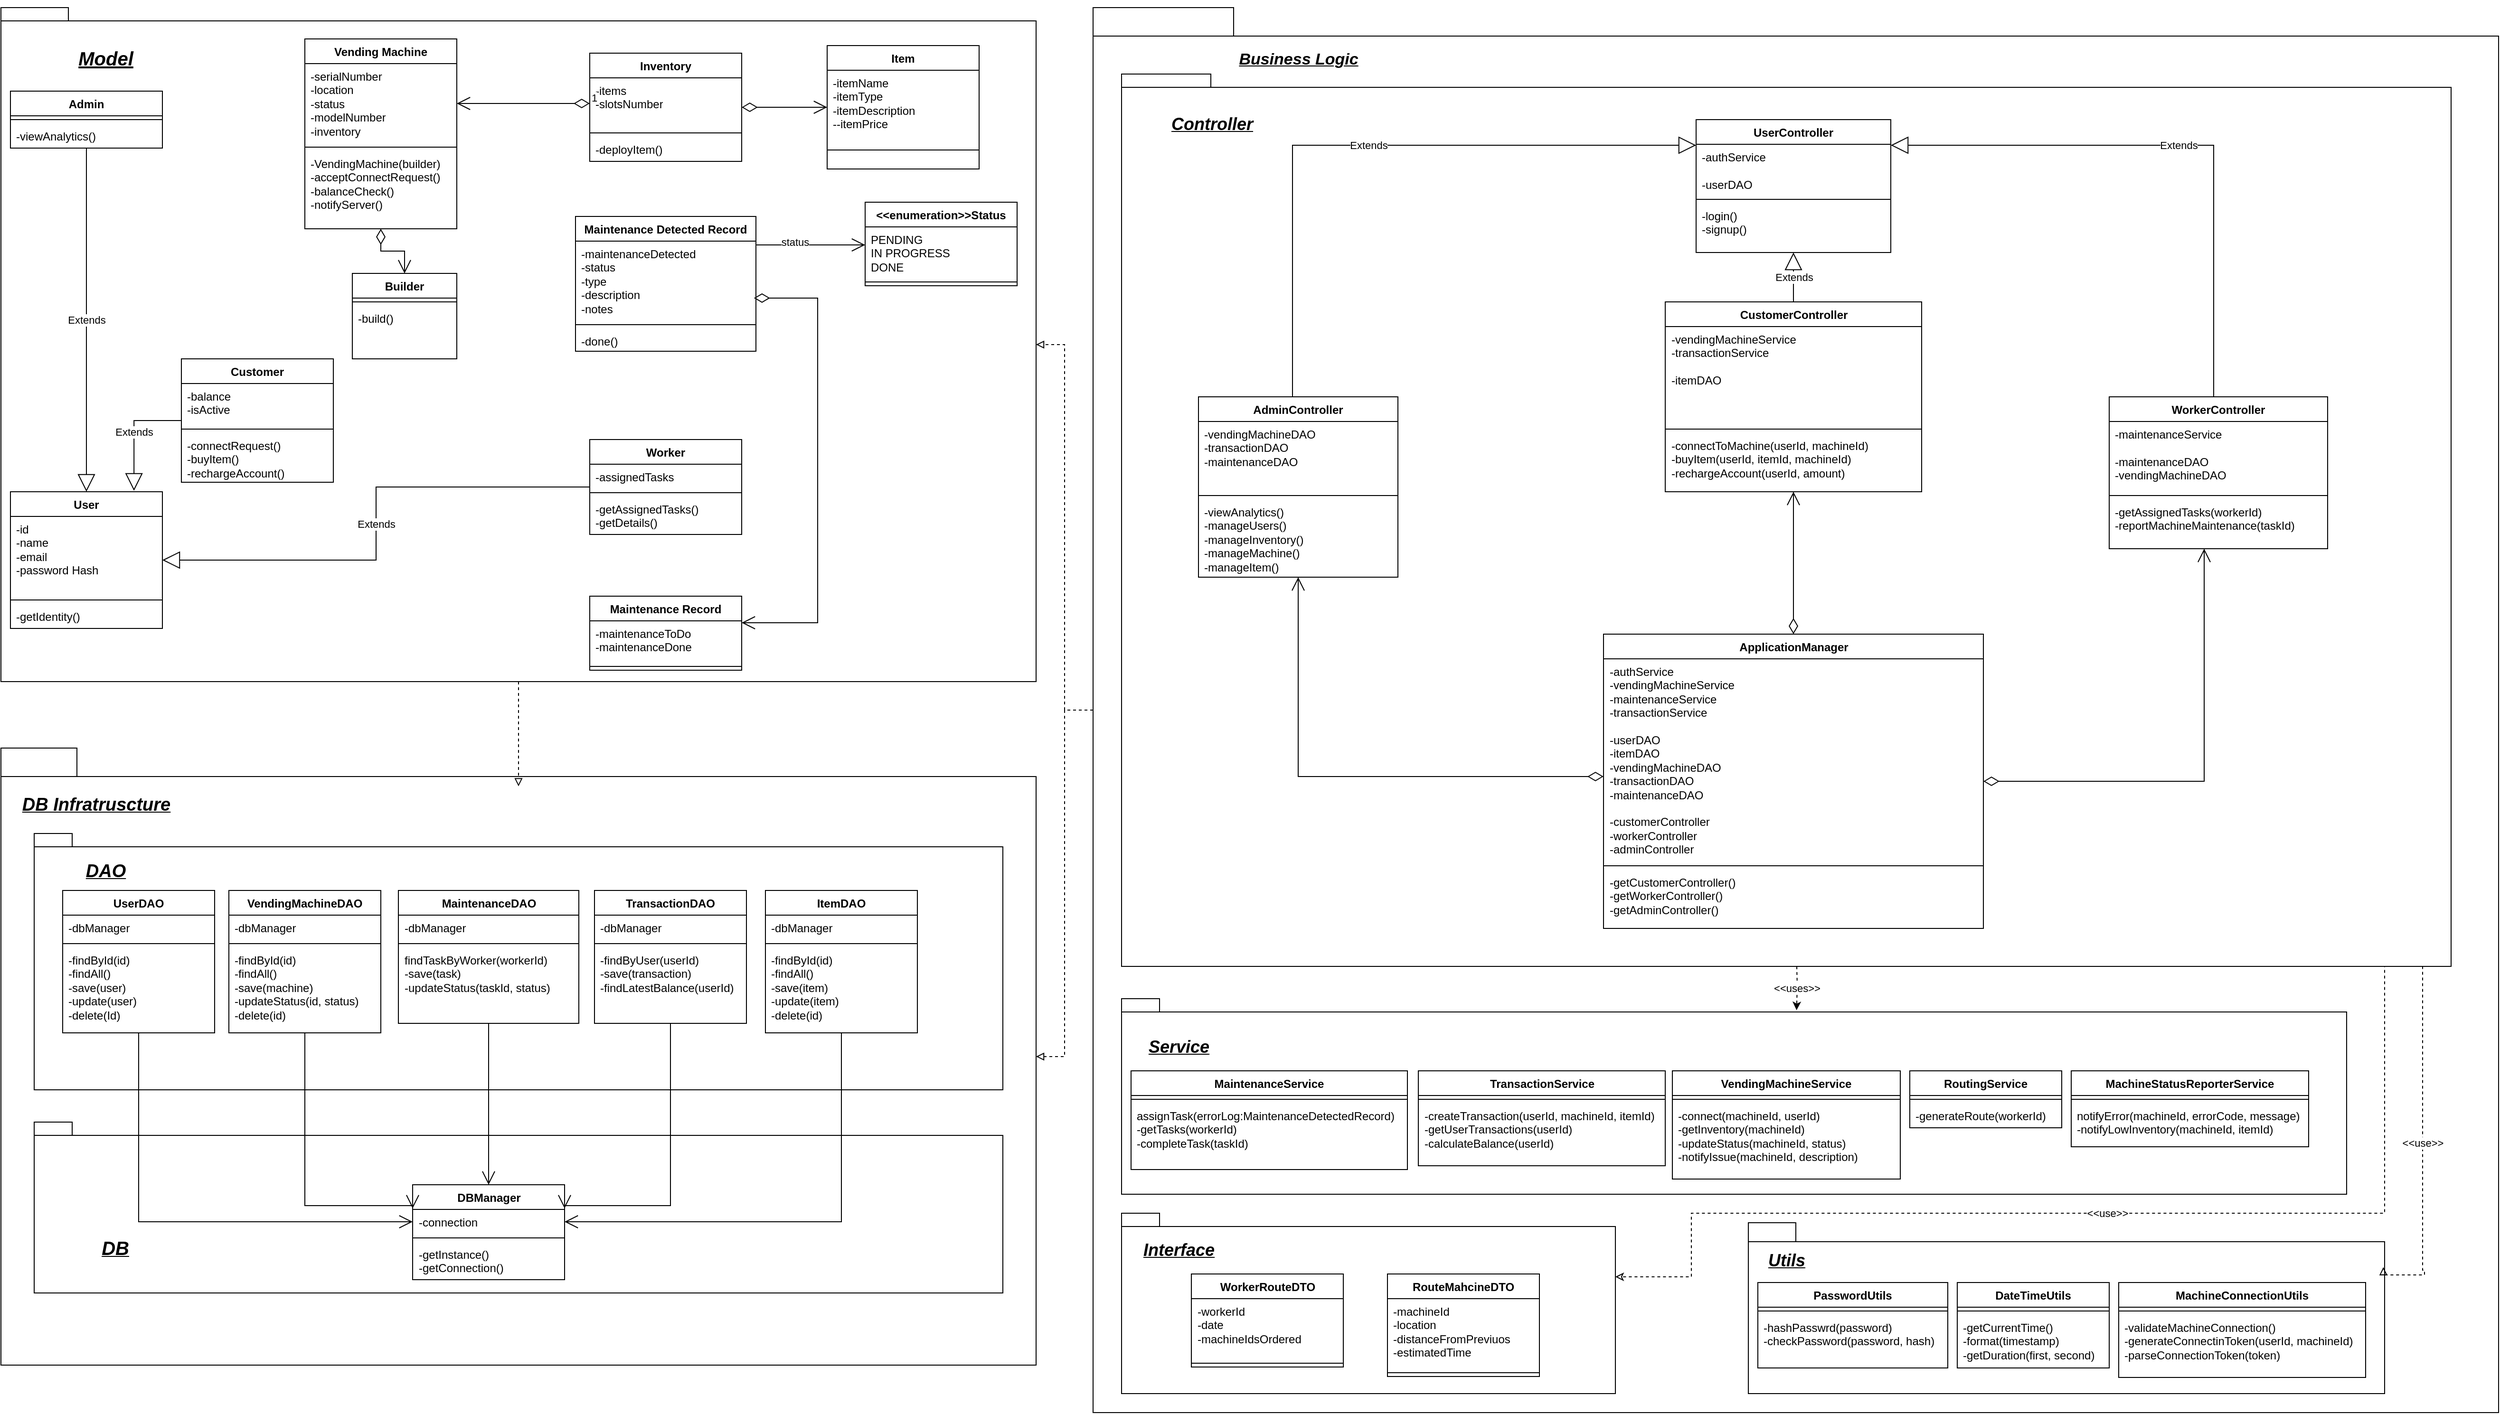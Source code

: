 <mxfile version="26.1.3">
  <diagram id="C5RBs43oDa-KdzZeNtuy" name="Page-1">
    <mxGraphModel dx="1434" dy="716" grid="1" gridSize="10" guides="1" tooltips="1" connect="1" arrows="1" fold="1" page="1" pageScale="1" pageWidth="827" pageHeight="1169" math="0" shadow="0">
      <root>
        <mxCell id="WIyWlLk6GJQsqaUBKTNV-0" />
        <mxCell id="WIyWlLk6GJQsqaUBKTNV-1" parent="WIyWlLk6GJQsqaUBKTNV-0" />
        <mxCell id="UQJnZ-6eAhfQO-VNr-vx-52" value="" style="shape=folder;fontStyle=1;tabWidth=80;tabHeight=30;tabPosition=left;html=1;boundedLbl=1;whiteSpace=wrap;" parent="WIyWlLk6GJQsqaUBKTNV-1" vertex="1">
          <mxGeometry x="30" y="860" width="1090" height="650" as="geometry" />
        </mxCell>
        <mxCell id="riKNYvi7gMaj98JtQU5Q-0" value="" style="shape=folder;fontStyle=1;spacingTop=10;tabWidth=40;tabHeight=14;tabPosition=left;html=1;whiteSpace=wrap;" parent="WIyWlLk6GJQsqaUBKTNV-1" vertex="1">
          <mxGeometry x="30" y="80" width="1090" height="710" as="geometry" />
        </mxCell>
        <mxCell id="riKNYvi7gMaj98JtQU5Q-6" value="Model" style="text;html=1;align=center;verticalAlign=middle;resizable=0;points=[];autosize=1;strokeColor=none;fillColor=none;strokeWidth=5;fontSize=20;fontStyle=7" parent="WIyWlLk6GJQsqaUBKTNV-1" vertex="1">
          <mxGeometry x="100" y="113" width="80" height="40" as="geometry" />
        </mxCell>
        <mxCell id="riKNYvi7gMaj98JtQU5Q-7" value="User" style="swimlane;fontStyle=1;align=center;verticalAlign=top;childLayout=stackLayout;horizontal=1;startSize=26;horizontalStack=0;resizeParent=1;resizeParentMax=0;resizeLast=0;collapsible=1;marginBottom=0;whiteSpace=wrap;html=1;" parent="WIyWlLk6GJQsqaUBKTNV-1" vertex="1">
          <mxGeometry x="40" y="590" width="160" height="144" as="geometry" />
        </mxCell>
        <mxCell id="riKNYvi7gMaj98JtQU5Q-8" value="&lt;div&gt;-id&lt;/div&gt;-name&lt;div&gt;-email&lt;/div&gt;&lt;div&gt;-password Hash&lt;/div&gt;" style="text;strokeColor=none;fillColor=none;align=left;verticalAlign=top;spacingLeft=4;spacingRight=4;overflow=hidden;rotatable=0;points=[[0,0.5],[1,0.5]];portConstraint=eastwest;whiteSpace=wrap;html=1;" parent="riKNYvi7gMaj98JtQU5Q-7" vertex="1">
          <mxGeometry y="26" width="160" height="84" as="geometry" />
        </mxCell>
        <mxCell id="riKNYvi7gMaj98JtQU5Q-9" value="" style="line;strokeWidth=1;fillColor=none;align=left;verticalAlign=middle;spacingTop=-1;spacingLeft=3;spacingRight=3;rotatable=0;labelPosition=right;points=[];portConstraint=eastwest;strokeColor=inherit;" parent="riKNYvi7gMaj98JtQU5Q-7" vertex="1">
          <mxGeometry y="110" width="160" height="8" as="geometry" />
        </mxCell>
        <mxCell id="riKNYvi7gMaj98JtQU5Q-10" value="-getIdentity()" style="text;strokeColor=none;fillColor=none;align=left;verticalAlign=top;spacingLeft=4;spacingRight=4;overflow=hidden;rotatable=0;points=[[0,0.5],[1,0.5]];portConstraint=eastwest;whiteSpace=wrap;html=1;" parent="riKNYvi7gMaj98JtQU5Q-7" vertex="1">
          <mxGeometry y="118" width="160" height="26" as="geometry" />
        </mxCell>
        <mxCell id="riKNYvi7gMaj98JtQU5Q-11" value="Vending Machine" style="swimlane;fontStyle=1;align=center;verticalAlign=top;childLayout=stackLayout;horizontal=1;startSize=26;horizontalStack=0;resizeParent=1;resizeParentMax=0;resizeLast=0;collapsible=1;marginBottom=0;whiteSpace=wrap;html=1;" parent="WIyWlLk6GJQsqaUBKTNV-1" vertex="1">
          <mxGeometry x="350" y="113" width="160" height="200" as="geometry" />
        </mxCell>
        <mxCell id="riKNYvi7gMaj98JtQU5Q-12" value="-serialNumber&lt;div&gt;-location&lt;/div&gt;&lt;div&gt;-status&lt;/div&gt;&lt;div&gt;-modelNumber&lt;/div&gt;&lt;div&gt;-inventory&lt;/div&gt;" style="text;strokeColor=none;fillColor=none;align=left;verticalAlign=top;spacingLeft=4;spacingRight=4;overflow=hidden;rotatable=0;points=[[0,0.5],[1,0.5]];portConstraint=eastwest;whiteSpace=wrap;html=1;" parent="riKNYvi7gMaj98JtQU5Q-11" vertex="1">
          <mxGeometry y="26" width="160" height="84" as="geometry" />
        </mxCell>
        <mxCell id="riKNYvi7gMaj98JtQU5Q-13" value="" style="line;strokeWidth=1;fillColor=none;align=left;verticalAlign=middle;spacingTop=-1;spacingLeft=3;spacingRight=3;rotatable=0;labelPosition=right;points=[];portConstraint=eastwest;strokeColor=inherit;" parent="riKNYvi7gMaj98JtQU5Q-11" vertex="1">
          <mxGeometry y="110" width="160" height="8" as="geometry" />
        </mxCell>
        <mxCell id="riKNYvi7gMaj98JtQU5Q-14" value="&lt;div&gt;-VendingMachine(builder)&lt;/div&gt;-acceptConnectRequest()&lt;div&gt;-balanceCheck()&lt;/div&gt;&lt;div&gt;-notifyServer()&lt;/div&gt;&lt;div&gt;&lt;br&gt;&lt;/div&gt;" style="text;strokeColor=none;fillColor=none;align=left;verticalAlign=top;spacingLeft=4;spacingRight=4;overflow=hidden;rotatable=0;points=[[0,0.5],[1,0.5]];portConstraint=eastwest;whiteSpace=wrap;html=1;" parent="riKNYvi7gMaj98JtQU5Q-11" vertex="1">
          <mxGeometry y="118" width="160" height="82" as="geometry" />
        </mxCell>
        <mxCell id="riKNYvi7gMaj98JtQU5Q-15" value="Inventory" style="swimlane;fontStyle=1;align=center;verticalAlign=top;childLayout=stackLayout;horizontal=1;startSize=26;horizontalStack=0;resizeParent=1;resizeParentMax=0;resizeLast=0;collapsible=1;marginBottom=0;whiteSpace=wrap;html=1;" parent="WIyWlLk6GJQsqaUBKTNV-1" vertex="1">
          <mxGeometry x="650" y="128" width="160" height="114" as="geometry" />
        </mxCell>
        <mxCell id="riKNYvi7gMaj98JtQU5Q-16" value="-items&lt;div&gt;-slotsNumber&lt;/div&gt;" style="text;strokeColor=none;fillColor=none;align=left;verticalAlign=top;spacingLeft=4;spacingRight=4;overflow=hidden;rotatable=0;points=[[0,0.5],[1,0.5]];portConstraint=eastwest;whiteSpace=wrap;html=1;" parent="riKNYvi7gMaj98JtQU5Q-15" vertex="1">
          <mxGeometry y="26" width="160" height="54" as="geometry" />
        </mxCell>
        <mxCell id="riKNYvi7gMaj98JtQU5Q-17" value="" style="line;strokeWidth=1;fillColor=none;align=left;verticalAlign=middle;spacingTop=-1;spacingLeft=3;spacingRight=3;rotatable=0;labelPosition=right;points=[];portConstraint=eastwest;strokeColor=inherit;" parent="riKNYvi7gMaj98JtQU5Q-15" vertex="1">
          <mxGeometry y="80" width="160" height="8" as="geometry" />
        </mxCell>
        <mxCell id="riKNYvi7gMaj98JtQU5Q-18" value="-deployItem()&lt;div&gt;&lt;br&gt;&lt;/div&gt;" style="text;strokeColor=none;fillColor=none;align=left;verticalAlign=top;spacingLeft=4;spacingRight=4;overflow=hidden;rotatable=0;points=[[0,0.5],[1,0.5]];portConstraint=eastwest;whiteSpace=wrap;html=1;" parent="riKNYvi7gMaj98JtQU5Q-15" vertex="1">
          <mxGeometry y="88" width="160" height="26" as="geometry" />
        </mxCell>
        <mxCell id="riKNYvi7gMaj98JtQU5Q-19" value="Item" style="swimlane;fontStyle=1;align=center;verticalAlign=top;childLayout=stackLayout;horizontal=1;startSize=26;horizontalStack=0;resizeParent=1;resizeParentMax=0;resizeLast=0;collapsible=1;marginBottom=0;whiteSpace=wrap;html=1;" parent="WIyWlLk6GJQsqaUBKTNV-1" vertex="1">
          <mxGeometry x="900" y="120" width="160" height="130" as="geometry" />
        </mxCell>
        <mxCell id="riKNYvi7gMaj98JtQU5Q-20" value="&lt;div&gt;-itemName&lt;/div&gt;-itemType&lt;div&gt;-itemDescription&lt;/div&gt;&lt;div&gt;--itemPrice&lt;/div&gt;" style="text;strokeColor=none;fillColor=none;align=left;verticalAlign=top;spacingLeft=4;spacingRight=4;overflow=hidden;rotatable=0;points=[[0,0.5],[1,0.5]];portConstraint=eastwest;whiteSpace=wrap;html=1;" parent="riKNYvi7gMaj98JtQU5Q-19" vertex="1">
          <mxGeometry y="26" width="160" height="64" as="geometry" />
        </mxCell>
        <mxCell id="riKNYvi7gMaj98JtQU5Q-21" value="" style="line;strokeWidth=1;fillColor=none;align=left;verticalAlign=middle;spacingTop=-1;spacingLeft=3;spacingRight=3;rotatable=0;labelPosition=right;points=[];portConstraint=eastwest;strokeColor=inherit;" parent="riKNYvi7gMaj98JtQU5Q-19" vertex="1">
          <mxGeometry y="90" width="160" height="40" as="geometry" />
        </mxCell>
        <mxCell id="riKNYvi7gMaj98JtQU5Q-23" value="Customer" style="swimlane;fontStyle=1;align=center;verticalAlign=top;childLayout=stackLayout;horizontal=1;startSize=26;horizontalStack=0;resizeParent=1;resizeParentMax=0;resizeLast=0;collapsible=1;marginBottom=0;whiteSpace=wrap;html=1;" parent="WIyWlLk6GJQsqaUBKTNV-1" vertex="1">
          <mxGeometry x="220" y="450" width="160" height="130" as="geometry" />
        </mxCell>
        <mxCell id="riKNYvi7gMaj98JtQU5Q-24" value="-balance&lt;div&gt;-isActive&lt;/div&gt;&lt;div&gt;&lt;br&gt;&lt;/div&gt;" style="text;strokeColor=none;fillColor=none;align=left;verticalAlign=top;spacingLeft=4;spacingRight=4;overflow=hidden;rotatable=0;points=[[0,0.5],[1,0.5]];portConstraint=eastwest;whiteSpace=wrap;html=1;" parent="riKNYvi7gMaj98JtQU5Q-23" vertex="1">
          <mxGeometry y="26" width="160" height="44" as="geometry" />
        </mxCell>
        <mxCell id="riKNYvi7gMaj98JtQU5Q-25" value="" style="line;strokeWidth=1;fillColor=none;align=left;verticalAlign=middle;spacingTop=-1;spacingLeft=3;spacingRight=3;rotatable=0;labelPosition=right;points=[];portConstraint=eastwest;strokeColor=inherit;" parent="riKNYvi7gMaj98JtQU5Q-23" vertex="1">
          <mxGeometry y="70" width="160" height="8" as="geometry" />
        </mxCell>
        <mxCell id="riKNYvi7gMaj98JtQU5Q-26" value="-connectRequest()&lt;div&gt;-buyItem()&lt;/div&gt;&lt;div&gt;-rechargeAccount()&lt;/div&gt;" style="text;strokeColor=none;fillColor=none;align=left;verticalAlign=top;spacingLeft=4;spacingRight=4;overflow=hidden;rotatable=0;points=[[0,0.5],[1,0.5]];portConstraint=eastwest;whiteSpace=wrap;html=1;" parent="riKNYvi7gMaj98JtQU5Q-23" vertex="1">
          <mxGeometry y="78" width="160" height="52" as="geometry" />
        </mxCell>
        <mxCell id="riKNYvi7gMaj98JtQU5Q-27" value="Maintenance Record" style="swimlane;fontStyle=1;align=center;verticalAlign=top;childLayout=stackLayout;horizontal=1;startSize=26;horizontalStack=0;resizeParent=1;resizeParentMax=0;resizeLast=0;collapsible=1;marginBottom=0;whiteSpace=wrap;html=1;" parent="WIyWlLk6GJQsqaUBKTNV-1" vertex="1">
          <mxGeometry x="650" y="700" width="160" height="78" as="geometry" />
        </mxCell>
        <mxCell id="riKNYvi7gMaj98JtQU5Q-28" value="-maintenanceToDo&lt;div&gt;-maintenanceDone&lt;/div&gt;" style="text;strokeColor=none;fillColor=none;align=left;verticalAlign=top;spacingLeft=4;spacingRight=4;overflow=hidden;rotatable=0;points=[[0,0.5],[1,0.5]];portConstraint=eastwest;whiteSpace=wrap;html=1;" parent="riKNYvi7gMaj98JtQU5Q-27" vertex="1">
          <mxGeometry y="26" width="160" height="44" as="geometry" />
        </mxCell>
        <mxCell id="riKNYvi7gMaj98JtQU5Q-29" value="" style="line;strokeWidth=1;fillColor=none;align=left;verticalAlign=middle;spacingTop=-1;spacingLeft=3;spacingRight=3;rotatable=0;labelPosition=right;points=[];portConstraint=eastwest;strokeColor=inherit;" parent="riKNYvi7gMaj98JtQU5Q-27" vertex="1">
          <mxGeometry y="70" width="160" height="8" as="geometry" />
        </mxCell>
        <mxCell id="riKNYvi7gMaj98JtQU5Q-40" value="" style="endArrow=open;html=1;endSize=12;startArrow=diamondThin;startSize=14;startFill=0;edgeStyle=orthogonalEdgeStyle;align=left;verticalAlign=bottom;rounded=0;" parent="WIyWlLk6GJQsqaUBKTNV-1" source="riKNYvi7gMaj98JtQU5Q-15" target="riKNYvi7gMaj98JtQU5Q-19" edge="1">
          <mxGeometry x="-1" y="3" relative="1" as="geometry">
            <mxPoint x="360" y="410" as="sourcePoint" />
            <mxPoint x="520" y="410" as="targetPoint" />
          </mxGeometry>
        </mxCell>
        <mxCell id="riKNYvi7gMaj98JtQU5Q-51" value="Extends" style="endArrow=block;endSize=16;endFill=0;html=1;rounded=0;" parent="WIyWlLk6GJQsqaUBKTNV-1" source="riKNYvi7gMaj98JtQU5Q-78" target="riKNYvi7gMaj98JtQU5Q-7" edge="1">
          <mxGeometry width="160" relative="1" as="geometry">
            <mxPoint x="120" y="134" as="sourcePoint" />
            <mxPoint x="520" y="410" as="targetPoint" />
          </mxGeometry>
        </mxCell>
        <mxCell id="riKNYvi7gMaj98JtQU5Q-59" value="Maintenance Detected Record" style="swimlane;fontStyle=1;align=center;verticalAlign=top;childLayout=stackLayout;horizontal=1;startSize=26;horizontalStack=0;resizeParent=1;resizeParentMax=0;resizeLast=0;collapsible=1;marginBottom=0;whiteSpace=wrap;html=1;" parent="WIyWlLk6GJQsqaUBKTNV-1" vertex="1">
          <mxGeometry x="635" y="300" width="190" height="142" as="geometry" />
        </mxCell>
        <mxCell id="riKNYvi7gMaj98JtQU5Q-60" value="-maintenanceDetected&lt;div&gt;-status&lt;/div&gt;&lt;div&gt;-type&lt;/div&gt;&lt;div&gt;-description&lt;/div&gt;&lt;div&gt;-notes&lt;/div&gt;" style="text;strokeColor=none;fillColor=none;align=left;verticalAlign=top;spacingLeft=4;spacingRight=4;overflow=hidden;rotatable=0;points=[[0,0.5],[1,0.5]];portConstraint=eastwest;whiteSpace=wrap;html=1;" parent="riKNYvi7gMaj98JtQU5Q-59" vertex="1">
          <mxGeometry y="26" width="190" height="84" as="geometry" />
        </mxCell>
        <mxCell id="riKNYvi7gMaj98JtQU5Q-61" value="" style="line;strokeWidth=1;fillColor=none;align=left;verticalAlign=middle;spacingTop=-1;spacingLeft=3;spacingRight=3;rotatable=0;labelPosition=right;points=[];portConstraint=eastwest;strokeColor=inherit;" parent="riKNYvi7gMaj98JtQU5Q-59" vertex="1">
          <mxGeometry y="110" width="190" height="8" as="geometry" />
        </mxCell>
        <mxCell id="riKNYvi7gMaj98JtQU5Q-62" value="-done()" style="text;strokeColor=none;fillColor=none;align=left;verticalAlign=top;spacingLeft=4;spacingRight=4;overflow=hidden;rotatable=0;points=[[0,0.5],[1,0.5]];portConstraint=eastwest;whiteSpace=wrap;html=1;" parent="riKNYvi7gMaj98JtQU5Q-59" vertex="1">
          <mxGeometry y="118" width="190" height="24" as="geometry" />
        </mxCell>
        <mxCell id="riKNYvi7gMaj98JtQU5Q-67" value="1" style="endArrow=open;html=1;endSize=12;startArrow=diamondThin;startSize=14;startFill=0;edgeStyle=orthogonalEdgeStyle;align=left;verticalAlign=bottom;rounded=0;" parent="WIyWlLk6GJQsqaUBKTNV-1" source="riKNYvi7gMaj98JtQU5Q-16" target="riKNYvi7gMaj98JtQU5Q-12" edge="1">
          <mxGeometry x="-1" y="3" relative="1" as="geometry">
            <mxPoint x="410" y="430" as="sourcePoint" />
            <mxPoint x="570" y="430" as="targetPoint" />
          </mxGeometry>
        </mxCell>
        <mxCell id="riKNYvi7gMaj98JtQU5Q-71" value="Worker" style="swimlane;fontStyle=1;align=center;verticalAlign=top;childLayout=stackLayout;horizontal=1;startSize=26;horizontalStack=0;resizeParent=1;resizeParentMax=0;resizeLast=0;collapsible=1;marginBottom=0;whiteSpace=wrap;html=1;" parent="WIyWlLk6GJQsqaUBKTNV-1" vertex="1">
          <mxGeometry x="650" y="535" width="160" height="100" as="geometry" />
        </mxCell>
        <mxCell id="riKNYvi7gMaj98JtQU5Q-72" value="-assignedTasks" style="text;strokeColor=none;fillColor=none;align=left;verticalAlign=top;spacingLeft=4;spacingRight=4;overflow=hidden;rotatable=0;points=[[0,0.5],[1,0.5]];portConstraint=eastwest;whiteSpace=wrap;html=1;" parent="riKNYvi7gMaj98JtQU5Q-71" vertex="1">
          <mxGeometry y="26" width="160" height="26" as="geometry" />
        </mxCell>
        <mxCell id="riKNYvi7gMaj98JtQU5Q-73" value="" style="line;strokeWidth=1;fillColor=none;align=left;verticalAlign=middle;spacingTop=-1;spacingLeft=3;spacingRight=3;rotatable=0;labelPosition=right;points=[];portConstraint=eastwest;strokeColor=inherit;" parent="riKNYvi7gMaj98JtQU5Q-71" vertex="1">
          <mxGeometry y="52" width="160" height="8" as="geometry" />
        </mxCell>
        <mxCell id="riKNYvi7gMaj98JtQU5Q-74" value="-getAssignedTasks()&lt;div&gt;-getDetails()&lt;/div&gt;" style="text;strokeColor=none;fillColor=none;align=left;verticalAlign=top;spacingLeft=4;spacingRight=4;overflow=hidden;rotatable=0;points=[[0,0.5],[1,0.5]];portConstraint=eastwest;whiteSpace=wrap;html=1;" parent="riKNYvi7gMaj98JtQU5Q-71" vertex="1">
          <mxGeometry y="60" width="160" height="40" as="geometry" />
        </mxCell>
        <mxCell id="riKNYvi7gMaj98JtQU5Q-57" value="Extends" style="endArrow=block;endSize=16;endFill=0;html=1;rounded=0;edgeStyle=orthogonalEdgeStyle;" parent="WIyWlLk6GJQsqaUBKTNV-1" source="riKNYvi7gMaj98JtQU5Q-71" target="riKNYvi7gMaj98JtQU5Q-7" edge="1">
          <mxGeometry width="160" relative="1" as="geometry">
            <mxPoint x="490" y="360" as="sourcePoint" />
            <mxPoint x="650" y="574.525" as="targetPoint" />
          </mxGeometry>
        </mxCell>
        <mxCell id="riKNYvi7gMaj98JtQU5Q-76" value="Extends" style="endArrow=block;endSize=16;endFill=0;html=1;rounded=0;entryX=0.813;entryY=-0.007;entryDx=0;entryDy=0;entryPerimeter=0;edgeStyle=orthogonalEdgeStyle;" parent="WIyWlLk6GJQsqaUBKTNV-1" source="riKNYvi7gMaj98JtQU5Q-23" target="riKNYvi7gMaj98JtQU5Q-7" edge="1">
          <mxGeometry width="160" relative="1" as="geometry">
            <mxPoint x="100" y="620" as="sourcePoint" />
            <mxPoint x="260" y="620" as="targetPoint" />
          </mxGeometry>
        </mxCell>
        <mxCell id="riKNYvi7gMaj98JtQU5Q-77" value="" style="endArrow=open;html=1;endSize=12;startArrow=diamondThin;startSize=14;startFill=0;edgeStyle=orthogonalEdgeStyle;align=left;verticalAlign=bottom;rounded=0;exitX=0.989;exitY=0.714;exitDx=0;exitDy=0;exitPerimeter=0;" parent="WIyWlLk6GJQsqaUBKTNV-1" source="riKNYvi7gMaj98JtQU5Q-60" target="riKNYvi7gMaj98JtQU5Q-27" edge="1">
          <mxGeometry x="-1" y="3" relative="1" as="geometry">
            <mxPoint x="570" y="380" as="sourcePoint" />
            <mxPoint x="730" y="380" as="targetPoint" />
            <Array as="points">
              <mxPoint x="890" y="386" />
              <mxPoint x="890" y="728" />
            </Array>
          </mxGeometry>
        </mxCell>
        <mxCell id="riKNYvi7gMaj98JtQU5Q-78" value="Admin" style="swimlane;fontStyle=1;align=center;verticalAlign=top;childLayout=stackLayout;horizontal=1;startSize=26;horizontalStack=0;resizeParent=1;resizeParentMax=0;resizeLast=0;collapsible=1;marginBottom=0;whiteSpace=wrap;html=1;" parent="WIyWlLk6GJQsqaUBKTNV-1" vertex="1">
          <mxGeometry x="40" y="168" width="160" height="60" as="geometry" />
        </mxCell>
        <mxCell id="riKNYvi7gMaj98JtQU5Q-80" value="" style="line;strokeWidth=1;fillColor=none;align=left;verticalAlign=middle;spacingTop=-1;spacingLeft=3;spacingRight=3;rotatable=0;labelPosition=right;points=[];portConstraint=eastwest;strokeColor=inherit;" parent="riKNYvi7gMaj98JtQU5Q-78" vertex="1">
          <mxGeometry y="26" width="160" height="8" as="geometry" />
        </mxCell>
        <mxCell id="riKNYvi7gMaj98JtQU5Q-81" value="-viewAnalytics()" style="text;strokeColor=none;fillColor=none;align=left;verticalAlign=top;spacingLeft=4;spacingRight=4;overflow=hidden;rotatable=0;points=[[0,0.5],[1,0.5]];portConstraint=eastwest;whiteSpace=wrap;html=1;" parent="riKNYvi7gMaj98JtQU5Q-78" vertex="1">
          <mxGeometry y="34" width="160" height="26" as="geometry" />
        </mxCell>
        <mxCell id="riKNYvi7gMaj98JtQU5Q-82" value="" style="endArrow=open;endFill=1;endSize=12;html=1;rounded=0;edgeStyle=orthogonalEdgeStyle;" parent="WIyWlLk6GJQsqaUBKTNV-1" source="riKNYvi7gMaj98JtQU5Q-60" target="riKNYvi7gMaj98JtQU5Q-83" edge="1">
          <mxGeometry width="160" relative="1" as="geometry">
            <mxPoint x="860" y="330" as="sourcePoint" />
            <mxPoint x="1020" y="330" as="targetPoint" />
            <Array as="points">
              <mxPoint x="910" y="330" />
              <mxPoint x="910" y="330" />
            </Array>
          </mxGeometry>
        </mxCell>
        <mxCell id="riKNYvi7gMaj98JtQU5Q-87" value="status" style="edgeLabel;html=1;align=center;verticalAlign=middle;resizable=0;points=[];" parent="riKNYvi7gMaj98JtQU5Q-82" vertex="1" connectable="0">
          <mxGeometry x="-0.3" y="3" relative="1" as="geometry">
            <mxPoint as="offset" />
          </mxGeometry>
        </mxCell>
        <mxCell id="riKNYvi7gMaj98JtQU5Q-83" value="&amp;lt;&amp;lt;enumeration&amp;gt;&amp;gt;Status" style="swimlane;fontStyle=1;align=center;verticalAlign=top;childLayout=stackLayout;horizontal=1;startSize=26;horizontalStack=0;resizeParent=1;resizeParentMax=0;resizeLast=0;collapsible=1;marginBottom=0;whiteSpace=wrap;html=1;" parent="WIyWlLk6GJQsqaUBKTNV-1" vertex="1">
          <mxGeometry x="940" y="285" width="160" height="88" as="geometry" />
        </mxCell>
        <mxCell id="riKNYvi7gMaj98JtQU5Q-84" value="PENDING&lt;div&gt;IN PROGRESS&lt;/div&gt;&lt;div&gt;DONE&lt;/div&gt;" style="text;strokeColor=none;fillColor=none;align=left;verticalAlign=top;spacingLeft=4;spacingRight=4;overflow=hidden;rotatable=0;points=[[0,0.5],[1,0.5]];portConstraint=eastwest;whiteSpace=wrap;html=1;" parent="riKNYvi7gMaj98JtQU5Q-83" vertex="1">
          <mxGeometry y="26" width="160" height="54" as="geometry" />
        </mxCell>
        <mxCell id="riKNYvi7gMaj98JtQU5Q-85" value="" style="line;strokeWidth=1;fillColor=none;align=left;verticalAlign=middle;spacingTop=-1;spacingLeft=3;spacingRight=3;rotatable=0;labelPosition=right;points=[];portConstraint=eastwest;strokeColor=inherit;" parent="riKNYvi7gMaj98JtQU5Q-83" vertex="1">
          <mxGeometry y="80" width="160" height="8" as="geometry" />
        </mxCell>
        <mxCell id="riKNYvi7gMaj98JtQU5Q-186" value="Controller" style="edgeStyle=none;orthogonalLoop=1;jettySize=auto;html=1;rounded=0;fontStyle=7;fontSize=17;strokeColor=#FFFFFF;" parent="WIyWlLk6GJQsqaUBKTNV-1" edge="1">
          <mxGeometry x="-1" y="-163" width="80" relative="1" as="geometry">
            <mxPoint x="1450" y="80" as="sourcePoint" />
            <mxPoint x="1530" y="80" as="targetPoint" />
            <Array as="points" />
            <mxPoint x="-120" y="-53" as="offset" />
          </mxGeometry>
        </mxCell>
        <mxCell id="riKNYvi7gMaj98JtQU5Q-206" value="Builder" style="swimlane;fontStyle=1;align=center;verticalAlign=top;childLayout=stackLayout;horizontal=1;startSize=26;horizontalStack=0;resizeParent=1;resizeParentMax=0;resizeLast=0;collapsible=1;marginBottom=0;whiteSpace=wrap;html=1;" parent="WIyWlLk6GJQsqaUBKTNV-1" vertex="1">
          <mxGeometry x="400" y="360" width="110" height="90" as="geometry" />
        </mxCell>
        <mxCell id="riKNYvi7gMaj98JtQU5Q-208" value="" style="line;strokeWidth=1;fillColor=none;align=left;verticalAlign=middle;spacingTop=-1;spacingLeft=3;spacingRight=3;rotatable=0;labelPosition=right;points=[];portConstraint=eastwest;strokeColor=inherit;" parent="riKNYvi7gMaj98JtQU5Q-206" vertex="1">
          <mxGeometry y="26" width="110" height="8" as="geometry" />
        </mxCell>
        <mxCell id="riKNYvi7gMaj98JtQU5Q-209" value="-build()" style="text;strokeColor=none;fillColor=none;align=left;verticalAlign=top;spacingLeft=4;spacingRight=4;overflow=hidden;rotatable=0;points=[[0,0.5],[1,0.5]];portConstraint=eastwest;whiteSpace=wrap;html=1;" parent="riKNYvi7gMaj98JtQU5Q-206" vertex="1">
          <mxGeometry y="34" width="110" height="56" as="geometry" />
        </mxCell>
        <mxCell id="riKNYvi7gMaj98JtQU5Q-212" value="" style="endArrow=open;html=1;endSize=12;startArrow=diamondThin;startSize=14;startFill=0;edgeStyle=orthogonalEdgeStyle;align=left;verticalAlign=bottom;rounded=0;" parent="WIyWlLk6GJQsqaUBKTNV-1" source="riKNYvi7gMaj98JtQU5Q-11" target="riKNYvi7gMaj98JtQU5Q-206" edge="1">
          <mxGeometry x="-1" y="3" relative="1" as="geometry">
            <mxPoint x="910" y="600" as="sourcePoint" />
            <mxPoint x="1070" y="600" as="targetPoint" />
          </mxGeometry>
        </mxCell>
        <mxCell id="riKNYvi7gMaj98JtQU5Q-213" value="" style="shape=folder;fontStyle=1;spacingTop=10;tabWidth=40;tabHeight=14;tabPosition=left;html=1;whiteSpace=wrap;" parent="WIyWlLk6GJQsqaUBKTNV-1" vertex="1">
          <mxGeometry x="65" y="950" width="1020" height="270" as="geometry" />
        </mxCell>
        <mxCell id="riKNYvi7gMaj98JtQU5Q-216" value="" style="shape=folder;fontStyle=1;spacingTop=10;tabWidth=40;tabHeight=14;tabPosition=left;html=1;whiteSpace=wrap;" parent="WIyWlLk6GJQsqaUBKTNV-1" vertex="1">
          <mxGeometry x="65" y="1254" width="1020" height="180" as="geometry" />
        </mxCell>
        <mxCell id="riKNYvi7gMaj98JtQU5Q-220" value="UserDAO" style="swimlane;fontStyle=1;align=center;verticalAlign=top;childLayout=stackLayout;horizontal=1;startSize=26;horizontalStack=0;resizeParent=1;resizeParentMax=0;resizeLast=0;collapsible=1;marginBottom=0;whiteSpace=wrap;html=1;" parent="WIyWlLk6GJQsqaUBKTNV-1" vertex="1">
          <mxGeometry x="95" y="1010" width="160" height="150" as="geometry" />
        </mxCell>
        <mxCell id="riKNYvi7gMaj98JtQU5Q-221" value="-dbManager" style="text;strokeColor=none;fillColor=none;align=left;verticalAlign=top;spacingLeft=4;spacingRight=4;overflow=hidden;rotatable=0;points=[[0,0.5],[1,0.5]];portConstraint=eastwest;whiteSpace=wrap;html=1;" parent="riKNYvi7gMaj98JtQU5Q-220" vertex="1">
          <mxGeometry y="26" width="160" height="26" as="geometry" />
        </mxCell>
        <mxCell id="riKNYvi7gMaj98JtQU5Q-222" value="" style="line;strokeWidth=1;fillColor=none;align=left;verticalAlign=middle;spacingTop=-1;spacingLeft=3;spacingRight=3;rotatable=0;labelPosition=right;points=[];portConstraint=eastwest;strokeColor=inherit;" parent="riKNYvi7gMaj98JtQU5Q-220" vertex="1">
          <mxGeometry y="52" width="160" height="8" as="geometry" />
        </mxCell>
        <mxCell id="riKNYvi7gMaj98JtQU5Q-223" value="-findById(id)&lt;div&gt;-findAll()&lt;/div&gt;&lt;div&gt;-save(user)&lt;/div&gt;&lt;div&gt;-update(user)&lt;/div&gt;&lt;div&gt;-delete(Id)&lt;/div&gt;" style="text;strokeColor=none;fillColor=none;align=left;verticalAlign=top;spacingLeft=4;spacingRight=4;overflow=hidden;rotatable=0;points=[[0,0.5],[1,0.5]];portConstraint=eastwest;whiteSpace=wrap;html=1;" parent="riKNYvi7gMaj98JtQU5Q-220" vertex="1">
          <mxGeometry y="60" width="160" height="90" as="geometry" />
        </mxCell>
        <mxCell id="riKNYvi7gMaj98JtQU5Q-224" value="VendingMachineDAO" style="swimlane;fontStyle=1;align=center;verticalAlign=top;childLayout=stackLayout;horizontal=1;startSize=26;horizontalStack=0;resizeParent=1;resizeParentMax=0;resizeLast=0;collapsible=1;marginBottom=0;whiteSpace=wrap;html=1;" parent="WIyWlLk6GJQsqaUBKTNV-1" vertex="1">
          <mxGeometry x="270" y="1010" width="160" height="150" as="geometry" />
        </mxCell>
        <mxCell id="riKNYvi7gMaj98JtQU5Q-225" value="-dbManager" style="text;strokeColor=none;fillColor=none;align=left;verticalAlign=top;spacingLeft=4;spacingRight=4;overflow=hidden;rotatable=0;points=[[0,0.5],[1,0.5]];portConstraint=eastwest;whiteSpace=wrap;html=1;" parent="riKNYvi7gMaj98JtQU5Q-224" vertex="1">
          <mxGeometry y="26" width="160" height="26" as="geometry" />
        </mxCell>
        <mxCell id="riKNYvi7gMaj98JtQU5Q-226" value="" style="line;strokeWidth=1;fillColor=none;align=left;verticalAlign=middle;spacingTop=-1;spacingLeft=3;spacingRight=3;rotatable=0;labelPosition=right;points=[];portConstraint=eastwest;strokeColor=inherit;" parent="riKNYvi7gMaj98JtQU5Q-224" vertex="1">
          <mxGeometry y="52" width="160" height="8" as="geometry" />
        </mxCell>
        <mxCell id="riKNYvi7gMaj98JtQU5Q-227" value="-findById(id)&lt;div&gt;-findAll()&lt;/div&gt;&lt;div&gt;-save(machine)&lt;/div&gt;&lt;div&gt;-updateStatus(id, status)&lt;/div&gt;&lt;div&gt;-delete(id)&lt;/div&gt;" style="text;strokeColor=none;fillColor=none;align=left;verticalAlign=top;spacingLeft=4;spacingRight=4;overflow=hidden;rotatable=0;points=[[0,0.5],[1,0.5]];portConstraint=eastwest;whiteSpace=wrap;html=1;" parent="riKNYvi7gMaj98JtQU5Q-224" vertex="1">
          <mxGeometry y="60" width="160" height="90" as="geometry" />
        </mxCell>
        <mxCell id="riKNYvi7gMaj98JtQU5Q-228" value="MaintenanceDAO" style="swimlane;fontStyle=1;align=center;verticalAlign=top;childLayout=stackLayout;horizontal=1;startSize=26;horizontalStack=0;resizeParent=1;resizeParentMax=0;resizeLast=0;collapsible=1;marginBottom=0;whiteSpace=wrap;html=1;" parent="WIyWlLk6GJQsqaUBKTNV-1" vertex="1">
          <mxGeometry x="448.5" y="1010" width="190" height="140" as="geometry" />
        </mxCell>
        <mxCell id="riKNYvi7gMaj98JtQU5Q-229" value="-dbManager" style="text;strokeColor=none;fillColor=none;align=left;verticalAlign=top;spacingLeft=4;spacingRight=4;overflow=hidden;rotatable=0;points=[[0,0.5],[1,0.5]];portConstraint=eastwest;whiteSpace=wrap;html=1;" parent="riKNYvi7gMaj98JtQU5Q-228" vertex="1">
          <mxGeometry y="26" width="190" height="26" as="geometry" />
        </mxCell>
        <mxCell id="riKNYvi7gMaj98JtQU5Q-230" value="" style="line;strokeWidth=1;fillColor=none;align=left;verticalAlign=middle;spacingTop=-1;spacingLeft=3;spacingRight=3;rotatable=0;labelPosition=right;points=[];portConstraint=eastwest;strokeColor=inherit;" parent="riKNYvi7gMaj98JtQU5Q-228" vertex="1">
          <mxGeometry y="52" width="190" height="8" as="geometry" />
        </mxCell>
        <mxCell id="riKNYvi7gMaj98JtQU5Q-231" value="findTaskByWorker(workerId)&lt;div&gt;-save(task)&lt;/div&gt;&lt;div&gt;-updateStatus(taskId, status)&lt;/div&gt;" style="text;strokeColor=none;fillColor=none;align=left;verticalAlign=top;spacingLeft=4;spacingRight=4;overflow=hidden;rotatable=0;points=[[0,0.5],[1,0.5]];portConstraint=eastwest;whiteSpace=wrap;html=1;" parent="riKNYvi7gMaj98JtQU5Q-228" vertex="1">
          <mxGeometry y="60" width="190" height="80" as="geometry" />
        </mxCell>
        <mxCell id="riKNYvi7gMaj98JtQU5Q-232" value="TransactionDAO" style="swimlane;fontStyle=1;align=center;verticalAlign=top;childLayout=stackLayout;horizontal=1;startSize=26;horizontalStack=0;resizeParent=1;resizeParentMax=0;resizeLast=0;collapsible=1;marginBottom=0;whiteSpace=wrap;html=1;" parent="WIyWlLk6GJQsqaUBKTNV-1" vertex="1">
          <mxGeometry x="655" y="1010" width="160" height="140" as="geometry" />
        </mxCell>
        <mxCell id="riKNYvi7gMaj98JtQU5Q-233" value="-dbManager" style="text;strokeColor=none;fillColor=none;align=left;verticalAlign=top;spacingLeft=4;spacingRight=4;overflow=hidden;rotatable=0;points=[[0,0.5],[1,0.5]];portConstraint=eastwest;whiteSpace=wrap;html=1;" parent="riKNYvi7gMaj98JtQU5Q-232" vertex="1">
          <mxGeometry y="26" width="160" height="26" as="geometry" />
        </mxCell>
        <mxCell id="riKNYvi7gMaj98JtQU5Q-234" value="" style="line;strokeWidth=1;fillColor=none;align=left;verticalAlign=middle;spacingTop=-1;spacingLeft=3;spacingRight=3;rotatable=0;labelPosition=right;points=[];portConstraint=eastwest;strokeColor=inherit;" parent="riKNYvi7gMaj98JtQU5Q-232" vertex="1">
          <mxGeometry y="52" width="160" height="8" as="geometry" />
        </mxCell>
        <mxCell id="riKNYvi7gMaj98JtQU5Q-235" value="-findByUser(userId)&lt;div&gt;-save(transaction)&lt;/div&gt;&lt;div&gt;-findLatestBalance(userId)&lt;/div&gt;" style="text;strokeColor=none;fillColor=none;align=left;verticalAlign=top;spacingLeft=4;spacingRight=4;overflow=hidden;rotatable=0;points=[[0,0.5],[1,0.5]];portConstraint=eastwest;whiteSpace=wrap;html=1;" parent="riKNYvi7gMaj98JtQU5Q-232" vertex="1">
          <mxGeometry y="60" width="160" height="80" as="geometry" />
        </mxCell>
        <mxCell id="riKNYvi7gMaj98JtQU5Q-236" value="ItemDAO" style="swimlane;fontStyle=1;align=center;verticalAlign=top;childLayout=stackLayout;horizontal=1;startSize=26;horizontalStack=0;resizeParent=1;resizeParentMax=0;resizeLast=0;collapsible=1;marginBottom=0;whiteSpace=wrap;html=1;" parent="WIyWlLk6GJQsqaUBKTNV-1" vertex="1">
          <mxGeometry x="835" y="1010" width="160" height="150" as="geometry" />
        </mxCell>
        <mxCell id="riKNYvi7gMaj98JtQU5Q-237" value="-dbManager" style="text;strokeColor=none;fillColor=none;align=left;verticalAlign=top;spacingLeft=4;spacingRight=4;overflow=hidden;rotatable=0;points=[[0,0.5],[1,0.5]];portConstraint=eastwest;whiteSpace=wrap;html=1;" parent="riKNYvi7gMaj98JtQU5Q-236" vertex="1">
          <mxGeometry y="26" width="160" height="26" as="geometry" />
        </mxCell>
        <mxCell id="riKNYvi7gMaj98JtQU5Q-238" value="" style="line;strokeWidth=1;fillColor=none;align=left;verticalAlign=middle;spacingTop=-1;spacingLeft=3;spacingRight=3;rotatable=0;labelPosition=right;points=[];portConstraint=eastwest;strokeColor=inherit;" parent="riKNYvi7gMaj98JtQU5Q-236" vertex="1">
          <mxGeometry y="52" width="160" height="8" as="geometry" />
        </mxCell>
        <mxCell id="riKNYvi7gMaj98JtQU5Q-239" value="-findById(id)&lt;div&gt;-findAll()&lt;/div&gt;&lt;div&gt;-save(item)&lt;/div&gt;&lt;div&gt;-update(item)&lt;/div&gt;&lt;div&gt;-delete(id)&lt;/div&gt;" style="text;strokeColor=none;fillColor=none;align=left;verticalAlign=top;spacingLeft=4;spacingRight=4;overflow=hidden;rotatable=0;points=[[0,0.5],[1,0.5]];portConstraint=eastwest;whiteSpace=wrap;html=1;" parent="riKNYvi7gMaj98JtQU5Q-236" vertex="1">
          <mxGeometry y="60" width="160" height="90" as="geometry" />
        </mxCell>
        <mxCell id="riKNYvi7gMaj98JtQU5Q-240" value="&lt;b&gt;&lt;i&gt;&lt;u&gt;&lt;font style=&quot;font-size: 19px;&quot;&gt;DAO&lt;/font&gt;&lt;/u&gt;&lt;/i&gt;&lt;/b&gt;" style="text;html=1;align=center;verticalAlign=middle;resizable=0;points=[];autosize=1;strokeColor=none;fillColor=none;" parent="WIyWlLk6GJQsqaUBKTNV-1" vertex="1">
          <mxGeometry x="105" y="970" width="70" height="40" as="geometry" />
        </mxCell>
        <mxCell id="riKNYvi7gMaj98JtQU5Q-242" value="&lt;b&gt;&lt;i&gt;&lt;u&gt;&lt;font style=&quot;font-size: 20px;&quot;&gt;DB&lt;/font&gt;&lt;/u&gt;&lt;/i&gt;&lt;/b&gt;" style="text;html=1;align=center;verticalAlign=middle;resizable=0;points=[];autosize=1;strokeColor=none;fillColor=none;" parent="WIyWlLk6GJQsqaUBKTNV-1" vertex="1">
          <mxGeometry x="125" y="1366" width="50" height="40" as="geometry" />
        </mxCell>
        <mxCell id="riKNYvi7gMaj98JtQU5Q-243" value="DBManager" style="swimlane;fontStyle=1;align=center;verticalAlign=top;childLayout=stackLayout;horizontal=1;startSize=26;horizontalStack=0;resizeParent=1;resizeParentMax=0;resizeLast=0;collapsible=1;marginBottom=0;whiteSpace=wrap;html=1;" parent="WIyWlLk6GJQsqaUBKTNV-1" vertex="1">
          <mxGeometry x="463.5" y="1320" width="160" height="100" as="geometry" />
        </mxCell>
        <mxCell id="riKNYvi7gMaj98JtQU5Q-244" value="&lt;div&gt;&lt;span style=&quot;background-color: transparent; color: light-dark(rgb(0, 0, 0), rgb(255, 255, 255));&quot;&gt;-connection&lt;/span&gt;&lt;/div&gt;" style="text;strokeColor=none;fillColor=none;align=left;verticalAlign=top;spacingLeft=4;spacingRight=4;overflow=hidden;rotatable=0;points=[[0,0.5],[1,0.5]];portConstraint=eastwest;whiteSpace=wrap;html=1;" parent="riKNYvi7gMaj98JtQU5Q-243" vertex="1">
          <mxGeometry y="26" width="160" height="26" as="geometry" />
        </mxCell>
        <mxCell id="riKNYvi7gMaj98JtQU5Q-245" value="" style="line;strokeWidth=1;fillColor=none;align=left;verticalAlign=middle;spacingTop=-1;spacingLeft=3;spacingRight=3;rotatable=0;labelPosition=right;points=[];portConstraint=eastwest;strokeColor=inherit;" parent="riKNYvi7gMaj98JtQU5Q-243" vertex="1">
          <mxGeometry y="52" width="160" height="8" as="geometry" />
        </mxCell>
        <mxCell id="riKNYvi7gMaj98JtQU5Q-246" value="-getInstance()&lt;div&gt;-getConnection()&lt;/div&gt;" style="text;strokeColor=none;fillColor=none;align=left;verticalAlign=top;spacingLeft=4;spacingRight=4;overflow=hidden;rotatable=0;points=[[0,0.5],[1,0.5]];portConstraint=eastwest;whiteSpace=wrap;html=1;" parent="riKNYvi7gMaj98JtQU5Q-243" vertex="1">
          <mxGeometry y="60" width="160" height="40" as="geometry" />
        </mxCell>
        <mxCell id="riKNYvi7gMaj98JtQU5Q-247" value="" style="endArrow=open;endFill=1;endSize=12;html=1;rounded=0;entryX=0;entryY=0.5;entryDx=0;entryDy=0;edgeStyle=orthogonalEdgeStyle;" parent="WIyWlLk6GJQsqaUBKTNV-1" source="riKNYvi7gMaj98JtQU5Q-220" target="riKNYvi7gMaj98JtQU5Q-244" edge="1">
          <mxGeometry width="160" relative="1" as="geometry">
            <mxPoint x="625" y="1290" as="sourcePoint" />
            <mxPoint x="785" y="1290" as="targetPoint" />
          </mxGeometry>
        </mxCell>
        <mxCell id="riKNYvi7gMaj98JtQU5Q-248" value="" style="endArrow=open;endFill=1;endSize=12;html=1;rounded=0;entryX=0;entryY=0.25;entryDx=0;entryDy=0;edgeStyle=orthogonalEdgeStyle;" parent="WIyWlLk6GJQsqaUBKTNV-1" source="riKNYvi7gMaj98JtQU5Q-224" target="riKNYvi7gMaj98JtQU5Q-243" edge="1">
          <mxGeometry width="160" relative="1" as="geometry">
            <mxPoint x="625" y="1290" as="sourcePoint" />
            <mxPoint x="785" y="1290" as="targetPoint" />
            <Array as="points">
              <mxPoint x="350" y="1342" />
            </Array>
          </mxGeometry>
        </mxCell>
        <mxCell id="riKNYvi7gMaj98JtQU5Q-249" value="" style="endArrow=open;endFill=1;endSize=12;html=1;rounded=0;edgeStyle=orthogonalEdgeStyle;" parent="WIyWlLk6GJQsqaUBKTNV-1" source="riKNYvi7gMaj98JtQU5Q-228" target="riKNYvi7gMaj98JtQU5Q-243" edge="1">
          <mxGeometry width="160" relative="1" as="geometry">
            <mxPoint x="625" y="1290" as="sourcePoint" />
            <mxPoint x="785" y="1290" as="targetPoint" />
          </mxGeometry>
        </mxCell>
        <mxCell id="riKNYvi7gMaj98JtQU5Q-250" value="" style="endArrow=open;endFill=1;endSize=12;html=1;rounded=0;entryX=1;entryY=0.25;entryDx=0;entryDy=0;edgeStyle=orthogonalEdgeStyle;" parent="WIyWlLk6GJQsqaUBKTNV-1" source="riKNYvi7gMaj98JtQU5Q-232" target="riKNYvi7gMaj98JtQU5Q-243" edge="1">
          <mxGeometry width="160" relative="1" as="geometry">
            <mxPoint x="625" y="1290" as="sourcePoint" />
            <mxPoint x="785" y="1290" as="targetPoint" />
            <Array as="points">
              <mxPoint x="735" y="1342" />
            </Array>
          </mxGeometry>
        </mxCell>
        <mxCell id="riKNYvi7gMaj98JtQU5Q-251" value="" style="endArrow=open;endFill=1;endSize=12;html=1;rounded=0;entryX=1;entryY=0.5;entryDx=0;entryDy=0;edgeStyle=orthogonalEdgeStyle;" parent="WIyWlLk6GJQsqaUBKTNV-1" source="riKNYvi7gMaj98JtQU5Q-236" target="riKNYvi7gMaj98JtQU5Q-244" edge="1">
          <mxGeometry width="160" relative="1" as="geometry">
            <mxPoint x="625" y="1290" as="sourcePoint" />
            <mxPoint x="785" y="1290" as="targetPoint" />
          </mxGeometry>
        </mxCell>
        <mxCell id="UQJnZ-6eAhfQO-VNr-vx-3" value="" style="shape=folder;fontStyle=1;tabWidth=80;tabHeight=30;tabPosition=left;html=1;boundedLbl=1;whiteSpace=wrap;" parent="WIyWlLk6GJQsqaUBKTNV-1" vertex="1">
          <mxGeometry x="1180" y="80" width="1480" height="1480" as="geometry" />
        </mxCell>
        <mxCell id="UQJnZ-6eAhfQO-VNr-vx-4" value="" style="shape=folder;fontStyle=1;spacingTop=10;tabWidth=40;tabHeight=14;tabPosition=left;html=1;whiteSpace=wrap;" parent="WIyWlLk6GJQsqaUBKTNV-1" vertex="1">
          <mxGeometry x="1210" y="150" width="1400" height="940" as="geometry" />
        </mxCell>
        <mxCell id="UQJnZ-6eAhfQO-VNr-vx-5" value="ApplicationManager" style="swimlane;fontStyle=1;align=center;verticalAlign=top;childLayout=stackLayout;horizontal=1;startSize=26;horizontalStack=0;resizeParent=1;resizeParentMax=0;resizeLast=0;collapsible=1;marginBottom=0;whiteSpace=wrap;html=1;" parent="WIyWlLk6GJQsqaUBKTNV-1" vertex="1">
          <mxGeometry x="1717.5" y="740" width="400" height="310" as="geometry" />
        </mxCell>
        <mxCell id="UQJnZ-6eAhfQO-VNr-vx-6" value="-authService&lt;div&gt;-vendingMachineService&lt;/div&gt;&lt;div&gt;-maintenanceService&lt;/div&gt;&lt;div&gt;-transactionService&lt;/div&gt;&lt;div&gt;&lt;br&gt;&lt;/div&gt;&lt;div&gt;-userDAO&lt;/div&gt;&lt;div&gt;-itemDAO&lt;/div&gt;&lt;div&gt;-vendingMachineDAO&lt;/div&gt;&lt;div&gt;-transactionDAO&lt;/div&gt;&lt;div&gt;-maintenanceDAO&lt;/div&gt;&lt;div&gt;&lt;br&gt;&lt;/div&gt;&lt;div&gt;-customerController&lt;/div&gt;&lt;div&gt;-workerController&lt;/div&gt;&lt;div&gt;-adminController&lt;/div&gt;" style="text;strokeColor=none;fillColor=none;align=left;verticalAlign=top;spacingLeft=4;spacingRight=4;overflow=hidden;rotatable=0;points=[[0,0.5],[1,0.5]];portConstraint=eastwest;whiteSpace=wrap;html=1;" parent="UQJnZ-6eAhfQO-VNr-vx-5" vertex="1">
          <mxGeometry y="26" width="400" height="214" as="geometry" />
        </mxCell>
        <mxCell id="UQJnZ-6eAhfQO-VNr-vx-7" value="" style="line;strokeWidth=1;fillColor=none;align=left;verticalAlign=middle;spacingTop=-1;spacingLeft=3;spacingRight=3;rotatable=0;labelPosition=right;points=[];portConstraint=eastwest;strokeColor=inherit;" parent="UQJnZ-6eAhfQO-VNr-vx-5" vertex="1">
          <mxGeometry y="240" width="400" height="8" as="geometry" />
        </mxCell>
        <mxCell id="UQJnZ-6eAhfQO-VNr-vx-8" value="-getCustomerController()&lt;div&gt;-getWorkerController()&lt;/div&gt;&lt;div&gt;-getAdminController()&lt;/div&gt;" style="text;strokeColor=none;fillColor=none;align=left;verticalAlign=top;spacingLeft=4;spacingRight=4;overflow=hidden;rotatable=0;points=[[0,0.5],[1,0.5]];portConstraint=eastwest;whiteSpace=wrap;html=1;" parent="UQJnZ-6eAhfQO-VNr-vx-5" vertex="1">
          <mxGeometry y="248" width="400" height="62" as="geometry" />
        </mxCell>
        <mxCell id="UQJnZ-6eAhfQO-VNr-vx-9" value="CustomerController" style="swimlane;fontStyle=1;align=center;verticalAlign=top;childLayout=stackLayout;horizontal=1;startSize=26;horizontalStack=0;resizeParent=1;resizeParentMax=0;resizeLast=0;collapsible=1;marginBottom=0;whiteSpace=wrap;html=1;" parent="WIyWlLk6GJQsqaUBKTNV-1" vertex="1">
          <mxGeometry x="1782.5" y="390" width="270" height="200" as="geometry" />
        </mxCell>
        <mxCell id="UQJnZ-6eAhfQO-VNr-vx-10" value="&lt;div&gt;-vendingMachineService&lt;/div&gt;&lt;div&gt;-transactionService&lt;/div&gt;&lt;div&gt;&lt;br&gt;&lt;/div&gt;&lt;div&gt;-itemDAO&lt;/div&gt;" style="text;strokeColor=none;fillColor=none;align=left;verticalAlign=top;spacingLeft=4;spacingRight=4;overflow=hidden;rotatable=0;points=[[0,0.5],[1,0.5]];portConstraint=eastwest;whiteSpace=wrap;html=1;" parent="UQJnZ-6eAhfQO-VNr-vx-9" vertex="1">
          <mxGeometry y="26" width="270" height="104" as="geometry" />
        </mxCell>
        <mxCell id="UQJnZ-6eAhfQO-VNr-vx-11" value="" style="line;strokeWidth=1;fillColor=none;align=left;verticalAlign=middle;spacingTop=-1;spacingLeft=3;spacingRight=3;rotatable=0;labelPosition=right;points=[];portConstraint=eastwest;strokeColor=inherit;" parent="UQJnZ-6eAhfQO-VNr-vx-9" vertex="1">
          <mxGeometry y="130" width="270" height="8" as="geometry" />
        </mxCell>
        <mxCell id="UQJnZ-6eAhfQO-VNr-vx-12" value="-connectToMachine(userId, machineId)&lt;div&gt;-buyItem(userId, itemId, machineId)&lt;/div&gt;&lt;div&gt;-rechargeAccount(userId, amount)&lt;/div&gt;" style="text;strokeColor=none;fillColor=none;align=left;verticalAlign=top;spacingLeft=4;spacingRight=4;overflow=hidden;rotatable=0;points=[[0,0.5],[1,0.5]];portConstraint=eastwest;whiteSpace=wrap;html=1;" parent="UQJnZ-6eAhfQO-VNr-vx-9" vertex="1">
          <mxGeometry y="138" width="270" height="62" as="geometry" />
        </mxCell>
        <mxCell id="UQJnZ-6eAhfQO-VNr-vx-13" value="WorkerController" style="swimlane;fontStyle=1;align=center;verticalAlign=top;childLayout=stackLayout;horizontal=1;startSize=26;horizontalStack=0;resizeParent=1;resizeParentMax=0;resizeLast=0;collapsible=1;marginBottom=0;whiteSpace=wrap;html=1;" parent="WIyWlLk6GJQsqaUBKTNV-1" vertex="1">
          <mxGeometry x="2250" y="490" width="230" height="160" as="geometry" />
        </mxCell>
        <mxCell id="UQJnZ-6eAhfQO-VNr-vx-14" value="-maintenanceService&lt;div&gt;&lt;br&gt;&lt;/div&gt;&lt;div&gt;-maintenanceDAO&lt;/div&gt;&lt;div&gt;-vendingMachineDAO&lt;/div&gt;" style="text;strokeColor=none;fillColor=none;align=left;verticalAlign=top;spacingLeft=4;spacingRight=4;overflow=hidden;rotatable=0;points=[[0,0.5],[1,0.5]];portConstraint=eastwest;whiteSpace=wrap;html=1;" parent="UQJnZ-6eAhfQO-VNr-vx-13" vertex="1">
          <mxGeometry y="26" width="230" height="74" as="geometry" />
        </mxCell>
        <mxCell id="UQJnZ-6eAhfQO-VNr-vx-15" value="" style="line;strokeWidth=1;fillColor=none;align=left;verticalAlign=middle;spacingTop=-1;spacingLeft=3;spacingRight=3;rotatable=0;labelPosition=right;points=[];portConstraint=eastwest;strokeColor=inherit;" parent="UQJnZ-6eAhfQO-VNr-vx-13" vertex="1">
          <mxGeometry y="100" width="230" height="8" as="geometry" />
        </mxCell>
        <mxCell id="UQJnZ-6eAhfQO-VNr-vx-16" value="-getAssignedTasks(workerId)&lt;div&gt;-reportMachineMaintenance(taskId)&lt;/div&gt;" style="text;strokeColor=none;fillColor=none;align=left;verticalAlign=top;spacingLeft=4;spacingRight=4;overflow=hidden;rotatable=0;points=[[0,0.5],[1,0.5]];portConstraint=eastwest;whiteSpace=wrap;html=1;" parent="UQJnZ-6eAhfQO-VNr-vx-13" vertex="1">
          <mxGeometry y="108" width="230" height="52" as="geometry" />
        </mxCell>
        <mxCell id="UQJnZ-6eAhfQO-VNr-vx-17" value="AdminController" style="swimlane;fontStyle=1;align=center;verticalAlign=top;childLayout=stackLayout;horizontal=1;startSize=26;horizontalStack=0;resizeParent=1;resizeParentMax=0;resizeLast=0;collapsible=1;marginBottom=0;whiteSpace=wrap;html=1;" parent="WIyWlLk6GJQsqaUBKTNV-1" vertex="1">
          <mxGeometry x="1291" y="490" width="210" height="190" as="geometry" />
        </mxCell>
        <mxCell id="UQJnZ-6eAhfQO-VNr-vx-18" value="&lt;div&gt;-vendingMachineDAO&lt;/div&gt;&lt;div&gt;-transactionDAO&lt;/div&gt;&lt;div&gt;-maintenanceDAO&lt;/div&gt;" style="text;strokeColor=none;fillColor=none;align=left;verticalAlign=top;spacingLeft=4;spacingRight=4;overflow=hidden;rotatable=0;points=[[0,0.5],[1,0.5]];portConstraint=eastwest;whiteSpace=wrap;html=1;" parent="UQJnZ-6eAhfQO-VNr-vx-17" vertex="1">
          <mxGeometry y="26" width="210" height="74" as="geometry" />
        </mxCell>
        <mxCell id="UQJnZ-6eAhfQO-VNr-vx-19" value="" style="line;strokeWidth=1;fillColor=none;align=left;verticalAlign=middle;spacingTop=-1;spacingLeft=3;spacingRight=3;rotatable=0;labelPosition=right;points=[];portConstraint=eastwest;strokeColor=inherit;" parent="UQJnZ-6eAhfQO-VNr-vx-17" vertex="1">
          <mxGeometry y="100" width="210" height="8" as="geometry" />
        </mxCell>
        <mxCell id="UQJnZ-6eAhfQO-VNr-vx-20" value="-viewAnalytics()&lt;div&gt;-manageUsers()&lt;/div&gt;&lt;div&gt;-manageInventory()&lt;/div&gt;&lt;div&gt;-manageMachine()&lt;/div&gt;&lt;div&gt;-manageItem()&lt;/div&gt;" style="text;strokeColor=none;fillColor=none;align=left;verticalAlign=top;spacingLeft=4;spacingRight=4;overflow=hidden;rotatable=0;points=[[0,0.5],[1,0.5]];portConstraint=eastwest;whiteSpace=wrap;html=1;" parent="UQJnZ-6eAhfQO-VNr-vx-17" vertex="1">
          <mxGeometry y="108" width="210" height="82" as="geometry" />
        </mxCell>
        <mxCell id="UQJnZ-6eAhfQO-VNr-vx-21" value="UserController" style="swimlane;fontStyle=1;align=center;verticalAlign=top;childLayout=stackLayout;horizontal=1;startSize=26;horizontalStack=0;resizeParent=1;resizeParentMax=0;resizeLast=0;collapsible=1;marginBottom=0;whiteSpace=wrap;html=1;" parent="WIyWlLk6GJQsqaUBKTNV-1" vertex="1">
          <mxGeometry x="1815" y="198" width="205" height="140" as="geometry" />
        </mxCell>
        <mxCell id="UQJnZ-6eAhfQO-VNr-vx-22" value="-authService&lt;div&gt;&lt;br&gt;&lt;/div&gt;&lt;div&gt;-userDAO&lt;/div&gt;" style="text;strokeColor=none;fillColor=none;align=left;verticalAlign=top;spacingLeft=4;spacingRight=4;overflow=hidden;rotatable=0;points=[[0,0.5],[1,0.5]];portConstraint=eastwest;whiteSpace=wrap;html=1;" parent="UQJnZ-6eAhfQO-VNr-vx-21" vertex="1">
          <mxGeometry y="26" width="205" height="54" as="geometry" />
        </mxCell>
        <mxCell id="UQJnZ-6eAhfQO-VNr-vx-23" value="" style="line;strokeWidth=1;fillColor=none;align=left;verticalAlign=middle;spacingTop=-1;spacingLeft=3;spacingRight=3;rotatable=0;labelPosition=right;points=[];portConstraint=eastwest;strokeColor=inherit;" parent="UQJnZ-6eAhfQO-VNr-vx-21" vertex="1">
          <mxGeometry y="80" width="205" height="8" as="geometry" />
        </mxCell>
        <mxCell id="UQJnZ-6eAhfQO-VNr-vx-24" value="-login()&lt;div&gt;-signup()&lt;/div&gt;" style="text;strokeColor=none;fillColor=none;align=left;verticalAlign=top;spacingLeft=4;spacingRight=4;overflow=hidden;rotatable=0;points=[[0,0.5],[1,0.5]];portConstraint=eastwest;whiteSpace=wrap;html=1;" parent="UQJnZ-6eAhfQO-VNr-vx-21" vertex="1">
          <mxGeometry y="88" width="205" height="52" as="geometry" />
        </mxCell>
        <mxCell id="UQJnZ-6eAhfQO-VNr-vx-25" value="Extends" style="endArrow=block;endSize=16;endFill=0;html=1;rounded=0;edgeStyle=orthogonalEdgeStyle;" parent="WIyWlLk6GJQsqaUBKTNV-1" source="UQJnZ-6eAhfQO-VNr-vx-17" target="UQJnZ-6eAhfQO-VNr-vx-21" edge="1">
          <mxGeometry width="160" relative="1" as="geometry">
            <mxPoint x="1970" y="510" as="sourcePoint" />
            <mxPoint x="2130" y="510" as="targetPoint" />
            <Array as="points">
              <mxPoint x="1390" y="225" />
            </Array>
          </mxGeometry>
        </mxCell>
        <mxCell id="UQJnZ-6eAhfQO-VNr-vx-26" value="Extends" style="endArrow=block;endSize=16;endFill=0;html=1;rounded=0;edgeStyle=orthogonalEdgeStyle;" parent="WIyWlLk6GJQsqaUBKTNV-1" source="UQJnZ-6eAhfQO-VNr-vx-9" target="UQJnZ-6eAhfQO-VNr-vx-21" edge="1">
          <mxGeometry width="160" relative="1" as="geometry">
            <mxPoint x="1970" y="510" as="sourcePoint" />
            <mxPoint x="2130" y="510" as="targetPoint" />
          </mxGeometry>
        </mxCell>
        <mxCell id="UQJnZ-6eAhfQO-VNr-vx-27" value="Extends" style="endArrow=block;endSize=16;endFill=0;html=1;rounded=0;edgeStyle=orthogonalEdgeStyle;" parent="WIyWlLk6GJQsqaUBKTNV-1" source="UQJnZ-6eAhfQO-VNr-vx-13" target="UQJnZ-6eAhfQO-VNr-vx-21" edge="1">
          <mxGeometry width="160" relative="1" as="geometry">
            <mxPoint x="1970" y="510" as="sourcePoint" />
            <mxPoint x="2130" y="510" as="targetPoint" />
            <Array as="points">
              <mxPoint x="2360" y="225" />
            </Array>
          </mxGeometry>
        </mxCell>
        <mxCell id="UQJnZ-6eAhfQO-VNr-vx-28" value="" style="endArrow=open;html=1;endSize=12;startArrow=diamondThin;startSize=14;startFill=0;edgeStyle=orthogonalEdgeStyle;rounded=0;" parent="WIyWlLk6GJQsqaUBKTNV-1" source="UQJnZ-6eAhfQO-VNr-vx-5" target="UQJnZ-6eAhfQO-VNr-vx-17" edge="1">
          <mxGeometry relative="1" as="geometry">
            <mxPoint x="1970" y="700" as="sourcePoint" />
            <mxPoint x="2130" y="700" as="targetPoint" />
            <Array as="points">
              <mxPoint x="1396" y="890" />
            </Array>
          </mxGeometry>
        </mxCell>
        <mxCell id="UQJnZ-6eAhfQO-VNr-vx-29" value="" style="endArrow=open;html=1;endSize=12;startArrow=diamondThin;startSize=14;startFill=0;edgeStyle=orthogonalEdgeStyle;rounded=0;" parent="WIyWlLk6GJQsqaUBKTNV-1" source="UQJnZ-6eAhfQO-VNr-vx-5" target="UQJnZ-6eAhfQO-VNr-vx-9" edge="1">
          <mxGeometry relative="1" as="geometry">
            <mxPoint x="1970" y="700" as="sourcePoint" />
            <mxPoint x="2130" y="700" as="targetPoint" />
          </mxGeometry>
        </mxCell>
        <mxCell id="UQJnZ-6eAhfQO-VNr-vx-30" value="" style="endArrow=open;html=1;endSize=12;startArrow=diamondThin;startSize=14;startFill=0;edgeStyle=orthogonalEdgeStyle;align=left;verticalAlign=bottom;rounded=0;" parent="WIyWlLk6GJQsqaUBKTNV-1" source="UQJnZ-6eAhfQO-VNr-vx-5" target="UQJnZ-6eAhfQO-VNr-vx-16" edge="1">
          <mxGeometry x="-1" y="3" relative="1" as="geometry">
            <mxPoint x="1970" y="700" as="sourcePoint" />
            <mxPoint x="2130" y="700" as="targetPoint" />
            <Array as="points">
              <mxPoint x="2350" y="895" />
            </Array>
          </mxGeometry>
        </mxCell>
        <mxCell id="UQJnZ-6eAhfQO-VNr-vx-31" value="" style="shape=folder;fontStyle=1;spacingTop=10;tabWidth=40;tabHeight=14;tabPosition=left;html=1;whiteSpace=wrap;" parent="WIyWlLk6GJQsqaUBKTNV-1" vertex="1">
          <mxGeometry x="1210" y="1124" width="1290" height="206" as="geometry" />
        </mxCell>
        <mxCell id="UQJnZ-6eAhfQO-VNr-vx-32" value="VendingMachineService" style="swimlane;fontStyle=1;align=center;verticalAlign=top;childLayout=stackLayout;horizontal=1;startSize=26;horizontalStack=0;resizeParent=1;resizeParentMax=0;resizeLast=0;collapsible=1;marginBottom=0;whiteSpace=wrap;html=1;" parent="WIyWlLk6GJQsqaUBKTNV-1" vertex="1">
          <mxGeometry x="1790" y="1200" width="240" height="114" as="geometry" />
        </mxCell>
        <mxCell id="UQJnZ-6eAhfQO-VNr-vx-33" value="" style="line;strokeWidth=1;fillColor=none;align=left;verticalAlign=middle;spacingTop=-1;spacingLeft=3;spacingRight=3;rotatable=0;labelPosition=right;points=[];portConstraint=eastwest;strokeColor=inherit;" parent="UQJnZ-6eAhfQO-VNr-vx-32" vertex="1">
          <mxGeometry y="26" width="240" height="8" as="geometry" />
        </mxCell>
        <mxCell id="UQJnZ-6eAhfQO-VNr-vx-34" value="-connect(machineId, userId)&lt;div&gt;-getInventory(machineId)&lt;/div&gt;&lt;div&gt;-updateStatus(machineId, status)&lt;/div&gt;&lt;div&gt;-notifyIssue(machineId, description)&lt;/div&gt;" style="text;strokeColor=none;fillColor=none;align=left;verticalAlign=top;spacingLeft=4;spacingRight=4;overflow=hidden;rotatable=0;points=[[0,0.5],[1,0.5]];portConstraint=eastwest;whiteSpace=wrap;html=1;" parent="UQJnZ-6eAhfQO-VNr-vx-32" vertex="1">
          <mxGeometry y="34" width="240" height="80" as="geometry" />
        </mxCell>
        <mxCell id="UQJnZ-6eAhfQO-VNr-vx-35" value="MaintenanceService" style="swimlane;fontStyle=1;align=center;verticalAlign=top;childLayout=stackLayout;horizontal=1;startSize=26;horizontalStack=0;resizeParent=1;resizeParentMax=0;resizeLast=0;collapsible=1;marginBottom=0;whiteSpace=wrap;html=1;" parent="WIyWlLk6GJQsqaUBKTNV-1" vertex="1">
          <mxGeometry x="1220" y="1200" width="291" height="104" as="geometry" />
        </mxCell>
        <mxCell id="UQJnZ-6eAhfQO-VNr-vx-36" value="" style="line;strokeWidth=1;fillColor=none;align=left;verticalAlign=middle;spacingTop=-1;spacingLeft=3;spacingRight=3;rotatable=0;labelPosition=right;points=[];portConstraint=eastwest;strokeColor=inherit;" parent="UQJnZ-6eAhfQO-VNr-vx-35" vertex="1">
          <mxGeometry y="26" width="291" height="8" as="geometry" />
        </mxCell>
        <mxCell id="UQJnZ-6eAhfQO-VNr-vx-37" value="assignTask(errorLog:MaintenanceDetectedRecord)&lt;div&gt;-getTasks(workerId)&lt;/div&gt;&lt;div&gt;-completeTask(taskId)&lt;/div&gt;" style="text;strokeColor=none;fillColor=none;align=left;verticalAlign=top;spacingLeft=4;spacingRight=4;overflow=hidden;rotatable=0;points=[[0,0.5],[1,0.5]];portConstraint=eastwest;whiteSpace=wrap;html=1;" parent="UQJnZ-6eAhfQO-VNr-vx-35" vertex="1">
          <mxGeometry y="34" width="291" height="70" as="geometry" />
        </mxCell>
        <mxCell id="UQJnZ-6eAhfQO-VNr-vx-38" value="TransactionService" style="swimlane;fontStyle=1;align=center;verticalAlign=top;childLayout=stackLayout;horizontal=1;startSize=26;horizontalStack=0;resizeParent=1;resizeParentMax=0;resizeLast=0;collapsible=1;marginBottom=0;whiteSpace=wrap;html=1;" parent="WIyWlLk6GJQsqaUBKTNV-1" vertex="1">
          <mxGeometry x="1522.5" y="1200" width="260" height="100" as="geometry" />
        </mxCell>
        <mxCell id="UQJnZ-6eAhfQO-VNr-vx-39" value="" style="line;strokeWidth=1;fillColor=none;align=left;verticalAlign=middle;spacingTop=-1;spacingLeft=3;spacingRight=3;rotatable=0;labelPosition=right;points=[];portConstraint=eastwest;strokeColor=inherit;" parent="UQJnZ-6eAhfQO-VNr-vx-38" vertex="1">
          <mxGeometry y="26" width="260" height="8" as="geometry" />
        </mxCell>
        <mxCell id="UQJnZ-6eAhfQO-VNr-vx-40" value="-createTransaction(userId, machineId, itemId)&lt;div&gt;-getUserTransactions(userId)&lt;/div&gt;&lt;div&gt;-calculateBalance(userId)&lt;/div&gt;" style="text;strokeColor=none;fillColor=none;align=left;verticalAlign=top;spacingLeft=4;spacingRight=4;overflow=hidden;rotatable=0;points=[[0,0.5],[1,0.5]];portConstraint=eastwest;whiteSpace=wrap;html=1;" parent="UQJnZ-6eAhfQO-VNr-vx-38" vertex="1">
          <mxGeometry y="34" width="260" height="66" as="geometry" />
        </mxCell>
        <mxCell id="UQJnZ-6eAhfQO-VNr-vx-41" value="RoutingService" style="swimlane;fontStyle=1;align=center;verticalAlign=top;childLayout=stackLayout;horizontal=1;startSize=26;horizontalStack=0;resizeParent=1;resizeParentMax=0;resizeLast=0;collapsible=1;marginBottom=0;whiteSpace=wrap;html=1;" parent="WIyWlLk6GJQsqaUBKTNV-1" vertex="1">
          <mxGeometry x="2040" y="1200" width="160" height="60" as="geometry" />
        </mxCell>
        <mxCell id="UQJnZ-6eAhfQO-VNr-vx-42" value="" style="line;strokeWidth=1;fillColor=none;align=left;verticalAlign=middle;spacingTop=-1;spacingLeft=3;spacingRight=3;rotatable=0;labelPosition=right;points=[];portConstraint=eastwest;strokeColor=inherit;" parent="UQJnZ-6eAhfQO-VNr-vx-41" vertex="1">
          <mxGeometry y="26" width="160" height="8" as="geometry" />
        </mxCell>
        <mxCell id="UQJnZ-6eAhfQO-VNr-vx-43" value="-generateRoute(workerId)" style="text;strokeColor=none;fillColor=none;align=left;verticalAlign=top;spacingLeft=4;spacingRight=4;overflow=hidden;rotatable=0;points=[[0,0.5],[1,0.5]];portConstraint=eastwest;whiteSpace=wrap;html=1;" parent="UQJnZ-6eAhfQO-VNr-vx-41" vertex="1">
          <mxGeometry y="34" width="160" height="26" as="geometry" />
        </mxCell>
        <mxCell id="UQJnZ-6eAhfQO-VNr-vx-44" value="MachineStatusReporterService" style="swimlane;fontStyle=1;align=center;verticalAlign=top;childLayout=stackLayout;horizontal=1;startSize=26;horizontalStack=0;resizeParent=1;resizeParentMax=0;resizeLast=0;collapsible=1;marginBottom=0;whiteSpace=wrap;html=1;strokeWidth=1;" parent="WIyWlLk6GJQsqaUBKTNV-1" vertex="1">
          <mxGeometry x="2210" y="1200" width="250" height="80" as="geometry" />
        </mxCell>
        <mxCell id="UQJnZ-6eAhfQO-VNr-vx-45" value="" style="line;strokeWidth=1;fillColor=none;align=left;verticalAlign=middle;spacingTop=-1;spacingLeft=3;spacingRight=3;rotatable=0;labelPosition=right;points=[];portConstraint=eastwest;strokeColor=inherit;" parent="UQJnZ-6eAhfQO-VNr-vx-44" vertex="1">
          <mxGeometry y="26" width="250" height="8" as="geometry" />
        </mxCell>
        <mxCell id="UQJnZ-6eAhfQO-VNr-vx-46" value="notifyError(machineId, errorCode, message)&lt;div&gt;-notifyLowInventory(machineId, itemId)&lt;/div&gt;" style="text;strokeColor=none;fillColor=none;align=left;verticalAlign=top;spacingLeft=4;spacingRight=4;overflow=hidden;rotatable=0;points=[[0,0.5],[1,0.5]];portConstraint=eastwest;whiteSpace=wrap;html=1;" parent="UQJnZ-6eAhfQO-VNr-vx-44" vertex="1">
          <mxGeometry y="34" width="250" height="46" as="geometry" />
        </mxCell>
        <mxCell id="UQJnZ-6eAhfQO-VNr-vx-47" value="&amp;lt;&amp;lt;uses&amp;gt;&amp;gt;" style="edgeStyle=orthogonalEdgeStyle;rounded=0;orthogonalLoop=1;jettySize=auto;html=1;entryX=0.551;entryY=0.059;entryDx=0;entryDy=0;entryPerimeter=0;dashed=1;" parent="WIyWlLk6GJQsqaUBKTNV-1" target="UQJnZ-6eAhfQO-VNr-vx-31" edge="1">
          <mxGeometry relative="1" as="geometry">
            <mxPoint x="1921" y="1090" as="sourcePoint" />
          </mxGeometry>
        </mxCell>
        <mxCell id="UQJnZ-6eAhfQO-VNr-vx-48" value="&lt;b&gt;&lt;i&gt;&lt;u&gt;&lt;font style=&quot;font-size: 18px;&quot;&gt;Service&lt;/font&gt;&lt;/u&gt;&lt;/i&gt;&lt;/b&gt;" style="text;html=1;align=center;verticalAlign=middle;resizable=0;points=[];autosize=1;strokeColor=none;fillColor=none;" parent="WIyWlLk6GJQsqaUBKTNV-1" vertex="1">
          <mxGeometry x="1225" y="1155" width="90" height="40" as="geometry" />
        </mxCell>
        <mxCell id="UQJnZ-6eAhfQO-VNr-vx-49" value="&lt;b&gt;&lt;i&gt;&lt;u&gt;&lt;font style=&quot;font-size: 18px;&quot;&gt;Controller&lt;/font&gt;&lt;/u&gt;&lt;/i&gt;&lt;/b&gt;" style="text;html=1;align=center;verticalAlign=middle;resizable=0;points=[];autosize=1;strokeColor=none;fillColor=none;" parent="WIyWlLk6GJQsqaUBKTNV-1" vertex="1">
          <mxGeometry x="1250" y="183" width="110" height="40" as="geometry" />
        </mxCell>
        <mxCell id="UQJnZ-6eAhfQO-VNr-vx-50" value="&lt;b&gt;&lt;i&gt;&lt;u&gt;&lt;font style=&quot;font-size: 17px;&quot;&gt;Business Logic&lt;/font&gt;&lt;/u&gt;&lt;/i&gt;&lt;/b&gt;" style="text;html=1;align=center;verticalAlign=middle;resizable=0;points=[];autosize=1;strokeColor=none;fillColor=none;" parent="WIyWlLk6GJQsqaUBKTNV-1" vertex="1">
          <mxGeometry x="1321" y="120" width="150" height="30" as="geometry" />
        </mxCell>
        <mxCell id="UQJnZ-6eAhfQO-VNr-vx-53" value="&lt;b&gt;&lt;i&gt;&lt;u&gt;&lt;font style=&quot;font-size: 19px;&quot;&gt;DB Infratruscture&lt;/font&gt;&lt;/u&gt;&lt;/i&gt;&lt;/b&gt;" style="text;html=1;align=center;verticalAlign=middle;resizable=0;points=[];autosize=1;strokeColor=none;fillColor=none;" parent="WIyWlLk6GJQsqaUBKTNV-1" vertex="1">
          <mxGeometry x="40" y="900" width="180" height="40" as="geometry" />
        </mxCell>
        <mxCell id="riKNYvi7gMaj98JtQU5Q-187" value="" style="shape=folder;fontStyle=1;spacingTop=10;tabWidth=40;tabHeight=14;tabPosition=left;html=1;whiteSpace=wrap;" parent="WIyWlLk6GJQsqaUBKTNV-1" vertex="1">
          <mxGeometry x="1210" y="1350" width="520" height="190" as="geometry" />
        </mxCell>
        <mxCell id="riKNYvi7gMaj98JtQU5Q-191" value="WorkerRouteDTO" style="swimlane;fontStyle=1;align=center;verticalAlign=top;childLayout=stackLayout;horizontal=1;startSize=26;horizontalStack=0;resizeParent=1;resizeParentMax=0;resizeLast=0;collapsible=1;marginBottom=0;whiteSpace=wrap;html=1;" parent="WIyWlLk6GJQsqaUBKTNV-1" vertex="1">
          <mxGeometry x="1283.5" y="1414" width="160" height="98" as="geometry" />
        </mxCell>
        <mxCell id="riKNYvi7gMaj98JtQU5Q-192" value="-workerId&lt;div&gt;-date&lt;/div&gt;&lt;div&gt;-machineIdsOrdered&lt;/div&gt;" style="text;strokeColor=none;fillColor=none;align=left;verticalAlign=top;spacingLeft=4;spacingRight=4;overflow=hidden;rotatable=0;points=[[0,0.5],[1,0.5]];portConstraint=eastwest;whiteSpace=wrap;html=1;" parent="riKNYvi7gMaj98JtQU5Q-191" vertex="1">
          <mxGeometry y="26" width="160" height="64" as="geometry" />
        </mxCell>
        <mxCell id="riKNYvi7gMaj98JtQU5Q-193" value="" style="line;strokeWidth=1;fillColor=none;align=left;verticalAlign=middle;spacingTop=-1;spacingLeft=3;spacingRight=3;rotatable=0;labelPosition=right;points=[];portConstraint=eastwest;strokeColor=inherit;" parent="riKNYvi7gMaj98JtQU5Q-191" vertex="1">
          <mxGeometry y="90" width="160" height="8" as="geometry" />
        </mxCell>
        <mxCell id="riKNYvi7gMaj98JtQU5Q-194" value="RouteMahcineDTO" style="swimlane;fontStyle=1;align=center;verticalAlign=top;childLayout=stackLayout;horizontal=1;startSize=26;horizontalStack=0;resizeParent=1;resizeParentMax=0;resizeLast=0;collapsible=1;marginBottom=0;whiteSpace=wrap;html=1;" parent="WIyWlLk6GJQsqaUBKTNV-1" vertex="1">
          <mxGeometry x="1490" y="1414" width="160" height="108" as="geometry" />
        </mxCell>
        <mxCell id="riKNYvi7gMaj98JtQU5Q-195" value="-machineId&lt;div&gt;-location&lt;/div&gt;&lt;div&gt;-distanceFromPreviuos&lt;/div&gt;&lt;div&gt;-estimatedTime&lt;/div&gt;" style="text;strokeColor=none;fillColor=none;align=left;verticalAlign=top;spacingLeft=4;spacingRight=4;overflow=hidden;rotatable=0;points=[[0,0.5],[1,0.5]];portConstraint=eastwest;whiteSpace=wrap;html=1;" parent="riKNYvi7gMaj98JtQU5Q-194" vertex="1">
          <mxGeometry y="26" width="160" height="74" as="geometry" />
        </mxCell>
        <mxCell id="riKNYvi7gMaj98JtQU5Q-196" value="" style="line;strokeWidth=1;fillColor=none;align=left;verticalAlign=middle;spacingTop=-1;spacingLeft=3;spacingRight=3;rotatable=0;labelPosition=right;points=[];portConstraint=eastwest;strokeColor=inherit;" parent="riKNYvi7gMaj98JtQU5Q-194" vertex="1">
          <mxGeometry y="100" width="160" height="8" as="geometry" />
        </mxCell>
        <mxCell id="riKNYvi7gMaj98JtQU5Q-215" value="&lt;u&gt;&lt;i&gt;&lt;b&gt;&lt;font style=&quot;font-size: 18px;&quot;&gt;Interface&lt;/font&gt;&lt;/b&gt;&lt;/i&gt;&lt;/u&gt;" style="text;html=1;align=center;verticalAlign=middle;resizable=0;points=[];autosize=1;strokeColor=none;fillColor=none;" parent="WIyWlLk6GJQsqaUBKTNV-1" vertex="1">
          <mxGeometry x="1220" y="1369" width="100" height="40" as="geometry" />
        </mxCell>
        <mxCell id="UQJnZ-6eAhfQO-VNr-vx-54" value="" style="shape=folder;fontStyle=1;tabWidth=50;tabHeight=20;tabPosition=left;html=1;boundedLbl=1;whiteSpace=wrap;" parent="WIyWlLk6GJQsqaUBKTNV-1" vertex="1">
          <mxGeometry x="1870" y="1360" width="670" height="180" as="geometry" />
        </mxCell>
        <mxCell id="UQJnZ-6eAhfQO-VNr-vx-55" value="&lt;b&gt;&lt;i&gt;&lt;u&gt;&lt;font style=&quot;font-size: 18px;&quot;&gt;Utils&lt;/font&gt;&lt;/u&gt;&lt;/i&gt;&lt;/b&gt;" style="text;html=1;align=center;verticalAlign=middle;resizable=0;points=[];autosize=1;strokeColor=none;fillColor=none;" parent="WIyWlLk6GJQsqaUBKTNV-1" vertex="1">
          <mxGeometry x="1880" y="1380" width="60" height="40" as="geometry" />
        </mxCell>
        <mxCell id="UQJnZ-6eAhfQO-VNr-vx-56" value="PasswordUtils" style="swimlane;fontStyle=1;align=center;verticalAlign=top;childLayout=stackLayout;horizontal=1;startSize=26;horizontalStack=0;resizeParent=1;resizeParentMax=0;resizeLast=0;collapsible=1;marginBottom=0;whiteSpace=wrap;html=1;" parent="WIyWlLk6GJQsqaUBKTNV-1" vertex="1">
          <mxGeometry x="1880" y="1423" width="200" height="90" as="geometry" />
        </mxCell>
        <mxCell id="UQJnZ-6eAhfQO-VNr-vx-58" value="" style="line;strokeWidth=1;fillColor=none;align=left;verticalAlign=middle;spacingTop=-1;spacingLeft=3;spacingRight=3;rotatable=0;labelPosition=right;points=[];portConstraint=eastwest;strokeColor=inherit;" parent="UQJnZ-6eAhfQO-VNr-vx-56" vertex="1">
          <mxGeometry y="26" width="200" height="8" as="geometry" />
        </mxCell>
        <mxCell id="UQJnZ-6eAhfQO-VNr-vx-59" value="-hashPasswrd(password)&lt;div&gt;-checkPassword(password, hash)&lt;/div&gt;" style="text;strokeColor=none;fillColor=none;align=left;verticalAlign=top;spacingLeft=4;spacingRight=4;overflow=hidden;rotatable=0;points=[[0,0.5],[1,0.5]];portConstraint=eastwest;whiteSpace=wrap;html=1;" parent="UQJnZ-6eAhfQO-VNr-vx-56" vertex="1">
          <mxGeometry y="34" width="200" height="56" as="geometry" />
        </mxCell>
        <mxCell id="UQJnZ-6eAhfQO-VNr-vx-60" value="DateTimeUtils" style="swimlane;fontStyle=1;align=center;verticalAlign=top;childLayout=stackLayout;horizontal=1;startSize=26;horizontalStack=0;resizeParent=1;resizeParentMax=0;resizeLast=0;collapsible=1;marginBottom=0;whiteSpace=wrap;html=1;" parent="WIyWlLk6GJQsqaUBKTNV-1" vertex="1">
          <mxGeometry x="2090" y="1423" width="160" height="90" as="geometry" />
        </mxCell>
        <mxCell id="UQJnZ-6eAhfQO-VNr-vx-62" value="" style="line;strokeWidth=1;fillColor=none;align=left;verticalAlign=middle;spacingTop=-1;spacingLeft=3;spacingRight=3;rotatable=0;labelPosition=right;points=[];portConstraint=eastwest;strokeColor=inherit;" parent="UQJnZ-6eAhfQO-VNr-vx-60" vertex="1">
          <mxGeometry y="26" width="160" height="8" as="geometry" />
        </mxCell>
        <mxCell id="UQJnZ-6eAhfQO-VNr-vx-63" value="-getCurrentTime()&lt;div&gt;-format(timestamp)&lt;/div&gt;&lt;div&gt;-getDuration(first, second)&lt;/div&gt;" style="text;strokeColor=none;fillColor=none;align=left;verticalAlign=top;spacingLeft=4;spacingRight=4;overflow=hidden;rotatable=0;points=[[0,0.5],[1,0.5]];portConstraint=eastwest;whiteSpace=wrap;html=1;" parent="UQJnZ-6eAhfQO-VNr-vx-60" vertex="1">
          <mxGeometry y="34" width="160" height="56" as="geometry" />
        </mxCell>
        <mxCell id="UQJnZ-6eAhfQO-VNr-vx-64" value="MachineConnectionUtils" style="swimlane;fontStyle=1;align=center;verticalAlign=top;childLayout=stackLayout;horizontal=1;startSize=26;horizontalStack=0;resizeParent=1;resizeParentMax=0;resizeLast=0;collapsible=1;marginBottom=0;whiteSpace=wrap;html=1;" parent="WIyWlLk6GJQsqaUBKTNV-1" vertex="1">
          <mxGeometry x="2260" y="1423" width="260" height="100" as="geometry" />
        </mxCell>
        <mxCell id="UQJnZ-6eAhfQO-VNr-vx-66" value="" style="line;strokeWidth=1;fillColor=none;align=left;verticalAlign=middle;spacingTop=-1;spacingLeft=3;spacingRight=3;rotatable=0;labelPosition=right;points=[];portConstraint=eastwest;strokeColor=inherit;" parent="UQJnZ-6eAhfQO-VNr-vx-64" vertex="1">
          <mxGeometry y="26" width="260" height="8" as="geometry" />
        </mxCell>
        <mxCell id="UQJnZ-6eAhfQO-VNr-vx-67" value="-validateMachineConnection()&lt;div&gt;-generateConnectinToken(userId, machineId)&lt;/div&gt;&lt;div&gt;-parseConnectionToken(token)&lt;/div&gt;" style="text;strokeColor=none;fillColor=none;align=left;verticalAlign=top;spacingLeft=4;spacingRight=4;overflow=hidden;rotatable=0;points=[[0,0.5],[1,0.5]];portConstraint=eastwest;whiteSpace=wrap;html=1;" parent="UQJnZ-6eAhfQO-VNr-vx-64" vertex="1">
          <mxGeometry y="34" width="260" height="66" as="geometry" />
        </mxCell>
        <mxCell id="UQJnZ-6eAhfQO-VNr-vx-69" value="&amp;lt;&amp;lt;use&amp;gt;&amp;gt;" style="endArrow=classic;html=1;rounded=0;exitX=0.927;exitY=1;exitDx=0;exitDy=0;exitPerimeter=0;entryX=0;entryY=0;entryDx=520;entryDy=67;entryPerimeter=0;edgeStyle=orthogonalEdgeStyle;dashed=1;endFill=0;" parent="WIyWlLk6GJQsqaUBKTNV-1" source="UQJnZ-6eAhfQO-VNr-vx-4" target="riKNYvi7gMaj98JtQU5Q-187" edge="1">
          <mxGeometry width="50" height="50" relative="1" as="geometry">
            <mxPoint x="2210" y="950" as="sourcePoint" />
            <mxPoint x="2260" y="900" as="targetPoint" />
            <Array as="points">
              <mxPoint x="2540" y="1090" />
              <mxPoint x="2540" y="1350" />
              <mxPoint x="1810" y="1350" />
              <mxPoint x="1810" y="1417" />
            </Array>
          </mxGeometry>
        </mxCell>
        <mxCell id="UQJnZ-6eAhfQO-VNr-vx-70" value="&amp;lt;&amp;lt;use&amp;gt;&amp;gt;" style="endArrow=block;html=1;rounded=0;entryX=0.998;entryY=0.26;entryDx=0;entryDy=0;entryPerimeter=0;edgeStyle=orthogonalEdgeStyle;dashed=1;endFill=0;exitX=0.983;exitY=1;exitDx=0;exitDy=0;exitPerimeter=0;" parent="WIyWlLk6GJQsqaUBKTNV-1" source="UQJnZ-6eAhfQO-VNr-vx-4" target="UQJnZ-6eAhfQO-VNr-vx-54" edge="1">
          <mxGeometry width="50" height="50" relative="1" as="geometry">
            <mxPoint x="2570" y="1100" as="sourcePoint" />
            <mxPoint x="1780" y="1100" as="targetPoint" />
            <Array as="points">
              <mxPoint x="2580" y="1090" />
              <mxPoint x="2580" y="1410" />
              <mxPoint x="2582" y="1410" />
              <mxPoint x="2582" y="1415" />
            </Array>
          </mxGeometry>
        </mxCell>
        <mxCell id="UQJnZ-6eAhfQO-VNr-vx-71" value="" style="endArrow=block;html=1;rounded=0;endFill=0;dashed=1;edgeStyle=orthogonalEdgeStyle;" parent="WIyWlLk6GJQsqaUBKTNV-1" source="UQJnZ-6eAhfQO-VNr-vx-3" target="riKNYvi7gMaj98JtQU5Q-0" edge="1">
          <mxGeometry width="50" height="50" relative="1" as="geometry">
            <mxPoint x="1000" y="630" as="sourcePoint" />
            <mxPoint x="1050" y="580" as="targetPoint" />
          </mxGeometry>
        </mxCell>
        <mxCell id="UQJnZ-6eAhfQO-VNr-vx-74" value="" style="endArrow=block;html=1;rounded=0;dashed=1;endFill=0;edgeStyle=orthogonalEdgeStyle;" parent="WIyWlLk6GJQsqaUBKTNV-1" source="UQJnZ-6eAhfQO-VNr-vx-3" target="UQJnZ-6eAhfQO-VNr-vx-52" edge="1">
          <mxGeometry width="50" height="50" relative="1" as="geometry">
            <mxPoint x="1000" y="1030" as="sourcePoint" />
            <mxPoint x="1050" y="980" as="targetPoint" />
          </mxGeometry>
        </mxCell>
        <mxCell id="UQJnZ-6eAhfQO-VNr-vx-75" value="" style="endArrow=block;html=1;rounded=0;dashed=1;endFill=0;edgeStyle=orthogonalEdgeStyle;entryX=0.5;entryY=0.062;entryDx=0;entryDy=0;entryPerimeter=0;" parent="WIyWlLk6GJQsqaUBKTNV-1" source="riKNYvi7gMaj98JtQU5Q-0" target="UQJnZ-6eAhfQO-VNr-vx-52" edge="1">
          <mxGeometry width="50" height="50" relative="1" as="geometry">
            <mxPoint x="1000" y="1030" as="sourcePoint" />
            <mxPoint x="1050" y="980" as="targetPoint" />
          </mxGeometry>
        </mxCell>
      </root>
    </mxGraphModel>
  </diagram>
</mxfile>
